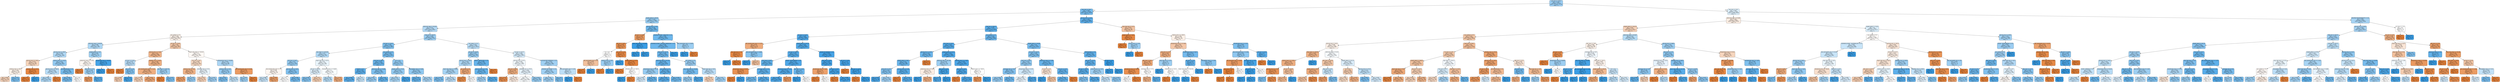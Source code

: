 digraph Tree {
node [shape=box, style="filled, rounded", color="black", fontname="helvetica"] ;
edge [fontname="helvetica"] ;
0 [label="po2_min <= 193.5\ngini = 0.442\nsamples = 40736\nvalue = [13458, 27278]\nclass = 1", fillcolor="#9bcdf2"] ;
1 [label="bun_min <= 16.5\ngini = 0.364\nsamples = 23249\nvalue = [5570, 17679]\nclass = 1", fillcolor="#77bced"] ;
0 -> 1 [labeldistance=2.5, labelangle=45, headlabel="True"] ;
3 [label="weight_admit <= 88.45\ngini = 0.438\nsamples = 11404\nvalue = [3701, 7703]\nclass = 1", fillcolor="#98ccf1"] ;
1 -> 3 ;
7 [label="admission_age <= 50.043\ngini = 0.472\nsamples = 7548\nvalue = [2878, 4670]\nclass = 1", fillcolor="#b3d9f5"] ;
3 -> 7 ;
15 [label="gcs_verbal <= 1.5\ngini = 0.498\nsamples = 1861\nvalue = [982, 879]\nclass = 0", fillcolor="#fcf2ea"] ;
7 -> 15 ;
455 [label="admission_age <= 48.919\ngini = 0.468\nsamples = 794\nvalue = [297, 497]\nclass = 1", fillcolor="#afd8f5"] ;
15 -> 455 ;
517 [label="glucose_max <= 109.5\ngini = 0.468\nsamples = 747\nvalue = [281, 466]\nclass = 1", fillcolor="#b0d8f5"] ;
455 -> 517 ;
565 [label="glucose_min.2 <= 99.5\ngini = 0.479\nsamples = 158\nvalue = [95, 63]\nclass = 0", fillcolor="#f6d5bc"] ;
517 -> 565 ;
573 [label="totalco2_max <= 28.5\ngini = 0.498\nsamples = 132\nvalue = [70, 62]\nclass = 0", fillcolor="#fcf1e8"] ;
565 -> 573 ;
575 [label="gini = 0.493\nsamples = 104\nvalue = [63, 41]\nclass = 0", fillcolor="#f6d3ba"] ;
573 -> 575 ;
576 [label="gini = 0.375\nsamples = 28\nvalue = [7, 21]\nclass = 1", fillcolor="#7bbeee"] ;
573 -> 576 ;
574 [label="platelets_max <= 373.5\ngini = 0.074\nsamples = 26\nvalue = [25, 1]\nclass = 0", fillcolor="#e68641"] ;
565 -> 574 ;
577 [label="gini = 0.0\nsamples = 25\nvalue = [25, 0]\nclass = 0", fillcolor="#e58139"] ;
574 -> 577 ;
578 [label="gini = 0.0\nsamples = 1\nvalue = [0, 1]\nclass = 1", fillcolor="#399de5"] ;
574 -> 578 ;
566 [label="sodium_max.1 <= 141.5\ngini = 0.432\nsamples = 589\nvalue = [186, 403]\nclass = 1", fillcolor="#94caf1"] ;
517 -> 566 ;
567 [label="glucose_max.2 <= 400.5\ngini = 0.476\nsamples = 300\nvalue = [117, 183]\nclass = 1", fillcolor="#b8dcf6"] ;
566 -> 567 ;
569 [label="gini = 0.467\nsamples = 291\nvalue = [108, 183]\nclass = 1", fillcolor="#aed7f4"] ;
567 -> 569 ;
570 [label="gini = 0.0\nsamples = 9\nvalue = [9, 0]\nclass = 0", fillcolor="#e58139"] ;
567 -> 570 ;
568 [label="BLACK/AFRICAN <= 0.5\ngini = 0.364\nsamples = 289\nvalue = [69, 220]\nclass = 1", fillcolor="#77bced"] ;
566 -> 568 ;
571 [label="gini = 0.364\nsamples = 287\nvalue = [68, 219]\nclass = 1", fillcolor="#76bbed"] ;
568 -> 571 ;
572 [label="gini = nan\nsamples = 2\nvalue = [1, 1]\nclass = 0", fillcolor="#ffffff"] ;
568 -> 572 ;
518 [label="weight_admit <= 79.7\ngini = 0.465\nsamples = 47\nvalue = [16, 31]\nclass = 1", fillcolor="#9fd0f2"] ;
455 -> 518 ;
537 [label="potassium_max.1 <= 4.05\ngini = 0.5\nsamples = 29\nvalue = [15, 14]\nclass = 0", fillcolor="#fdf7f2"] ;
518 -> 537 ;
543 [label="gini = 0.0\nsamples = 8\nvalue = [8, 0]\nclass = 0", fillcolor="#e58139"] ;
537 -> 543 ;
544 [label="dbp_max <= 72.5\ngini = 0.444\nsamples = 21\nvalue = [7, 14]\nclass = 1", fillcolor="#9ccef2"] ;
537 -> 544 ;
547 [label="gini = 0.278\nsamples = 6\nvalue = [5, 1]\nclass = 0", fillcolor="#ea9a61"] ;
544 -> 547 ;
548 [label="gini = 0.231\nsamples = 15\nvalue = [2, 13]\nclass = 1", fillcolor="#57ace9"] ;
544 -> 548 ;
538 [label="temperature_min <= 36.915\ngini = 0.111\nsamples = 18\nvalue = [1, 17]\nclass = 1", fillcolor="#45a3e7"] ;
518 -> 538 ;
541 [label="gini = 0.0\nsamples = 17\nvalue = [0, 17]\nclass = 1", fillcolor="#399de5"] ;
538 -> 541 ;
542 [label="gini = 0.0\nsamples = 1\nvalue = [1, 0]\nclass = 0", fillcolor="#e58139"] ;
538 -> 542 ;
456 [label="pt_max <= 13.95\ngini = 0.46\nsamples = 1067\nvalue = [685, 382]\nclass = 0", fillcolor="#f3c7a7"] ;
15 -> 456 ;
461 [label="calcium_min.1 <= 6.65\ngini = 0.41\nsamples = 689\nvalue = [491, 198]\nclass = 0", fillcolor="#efb489"] ;
456 -> 461 ;
501 [label="pt_max <= 11.05\ngini = 0.473\nsamples = 26\nvalue = [10, 16]\nclass = 1", fillcolor="#b5daf5"] ;
461 -> 501 ;
511 [label="gini = 0.0\nsamples = 4\nvalue = [4, 0]\nclass = 0", fillcolor="#e58139"] ;
501 -> 511 ;
512 [label="wbc_min <= 5.6\ngini = 0.397\nsamples = 22\nvalue = [6, 16]\nclass = 1", fillcolor="#83c2ef"] ;
501 -> 512 ;
513 [label="gini = 0.469\nsamples = 8\nvalue = [5, 3]\nclass = 0", fillcolor="#f5cdb0"] ;
512 -> 513 ;
514 [label="gini = 0.133\nsamples = 14\nvalue = [1, 13]\nclass = 1", fillcolor="#48a5e7"] ;
512 -> 514 ;
502 [label="platelets_min <= 416.5\ngini = 0.398\nsamples = 663\nvalue = [481, 182]\nclass = 0", fillcolor="#efb184"] ;
461 -> 502 ;
505 [label="abs_lymphocytes_max <= 1.213\ngini = 0.388\nsamples = 645\nvalue = [475, 170]\nclass = 0", fillcolor="#eeae80"] ;
502 -> 505 ;
509 [label="gini = 0.476\nsamples = 141\nvalue = [86, 55]\nclass = 0", fillcolor="#f6d2b8"] ;
505 -> 509 ;
510 [label="gini = 0.352\nsamples = 504\nvalue = [389, 115]\nclass = 0", fillcolor="#eda674"] ;
505 -> 510 ;
506 [label="sbp_mean <= 105.725\ngini = 0.444\nsamples = 18\nvalue = [6, 12]\nclass = 1", fillcolor="#9ccef2"] ;
502 -> 506 ;
507 [label="gini = 0.0\nsamples = 2\nvalue = [2, 0]\nclass = 0", fillcolor="#e58139"] ;
506 -> 507 ;
508 [label="gini = 0.375\nsamples = 16\nvalue = [4, 12]\nclass = 1", fillcolor="#7bbeee"] ;
506 -> 508 ;
462 [label="heart_rate_mean <= 103.45\ngini = 0.5\nsamples = 378\nvalue = [194, 184]\nclass = 0", fillcolor="#fef9f5"] ;
456 -> 462 ;
477 [label="bun_min <= 8.5\ngini = 0.485\nsamples = 252\nvalue = [148, 104]\nclass = 0", fillcolor="#f7dac4"] ;
462 -> 477 ;
479 [label="totalco2_max <= 29.5\ngini = 0.403\nsamples = 118\nvalue = [85, 33]\nclass = 0", fillcolor="#efb286"] ;
477 -> 479 ;
481 [label="gini = 0.327\nsamples = 99\nvalue = [79, 20]\nclass = 0", fillcolor="#eca16b"] ;
479 -> 481 ;
482 [label="gini = 0.375\nsamples = 19\nvalue = [6, 13]\nclass = 1", fillcolor="#94caf1"] ;
479 -> 482 ;
480 [label="aniongap_max <= 13.5\ngini = 0.498\nsamples = 134\nvalue = [63, 71]\nclass = 1", fillcolor="#e9f4fc"] ;
477 -> 480 ;
519 [label="gini = 0.476\nsamples = 64\nvalue = [39, 25]\nclass = 0", fillcolor="#f6d2b8"] ;
480 -> 519 ;
520 [label="gini = 0.451\nsamples = 70\nvalue = [24, 46]\nclass = 1", fillcolor="#a0d0f3"] ;
480 -> 520 ;
478 [label="temperature_max <= 39.845\ngini = 0.464\nsamples = 126\nvalue = [46, 80]\nclass = 1", fillcolor="#abd5f4"] ;
462 -> 478 ;
551 [label="totalco2_max <= 26.5\ngini = 0.432\nsamples = 114\nvalue = [36, 78]\nclass = 1", fillcolor="#94caf1"] ;
478 -> 551 ;
559 [label="gini = 0.427\nsamples = 65\nvalue = [16, 49]\nclass = 1", fillcolor="#7abded"] ;
551 -> 559 ;
560 [label="gini = 0.455\nsamples = 49\nvalue = [20, 29]\nclass = 1", fillcolor="#c2e1f7"] ;
551 -> 560 ;
552 [label="abs_lymphocytes_min <= 0.106\ngini = 0.278\nsamples = 12\nvalue = [10, 2]\nclass = 0", fillcolor="#ea9a61"] ;
478 -> 552 ;
557 [label="gini = 0.444\nsamples = 3\nvalue = [1, 2]\nclass = 1", fillcolor="#9ccef2"] ;
552 -> 557 ;
558 [label="gini = 0.0\nsamples = 9\nvalue = [9, 0]\nclass = 0", fillcolor="#e58139"] ;
552 -> 558 ;
16 [label="mbp_min <= 58.25\ngini = 0.444\nsamples = 5687\nvalue = [1896, 3791]\nclass = 1", fillcolor="#9ccef2"] ;
7 -> 16 ;
19 [label="pt_max <= 12.45\ngini = 0.391\nsamples = 2700\nvalue = [719, 1981]\nclass = 1", fillcolor="#81c1ee"] ;
16 -> 19 ;
215 [label="sbp_mean <= 116.626\ngini = 0.47\nsamples = 553\nvalue = [209, 344]\nclass = 1", fillcolor="#b1d9f5"] ;
19 -> 215 ;
233 [label="po2_min <= 42.5\ngini = 0.47\nsamples = 352\nvalue = [114, 238]\nclass = 1", fillcolor="#98ccf1"] ;
215 -> 233 ;
351 [label="abs_lymphocytes_min <= 1.3\ngini = 0.499\nsamples = 81\nvalue = [42, 39]\nclass = 0", fillcolor="#fdf6f1"] ;
233 -> 351 ;
387 [label="gini = 0.486\nsamples = 60\nvalue = [25, 35]\nclass = 1", fillcolor="#c6e3f8"] ;
351 -> 387 ;
388 [label="gini = 0.308\nsamples = 21\nvalue = [17, 4]\nclass = 0", fillcolor="#eb9f68"] ;
351 -> 388 ;
352 [label="glucose_max <= 110.5\ngini = 0.39\nsamples = 271\nvalue = [72, 199]\nclass = 1", fillcolor="#81c0ee"] ;
233 -> 352 ;
355 [label="gini = 0.5\nsamples = 42\nvalue = [21, 21]\nclass = 0", fillcolor="#ffffff"] ;
352 -> 355 ;
356 [label="gini = 0.346\nsamples = 229\nvalue = [51, 178]\nclass = 1", fillcolor="#72b9ec"] ;
352 -> 356 ;
234 [label="heart_rate_max <= 97.5\ngini = nan\nsamples = 201\nvalue = [95, 106]\nclass = 1", fillcolor="#eaf5fc"] ;
215 -> 234 ;
241 [label="ptt_min <= 27.45\ngini = 0.495\nsamples = 89\nvalue = [40, 49]\nclass = 1", fillcolor="#dbedfa"] ;
234 -> 241 ;
303 [label="gini = 0.397\nsamples = 44\nvalue = [12, 32]\nclass = 1", fillcolor="#83c2ef"] ;
241 -> 303 ;
304 [label="gini = 0.47\nsamples = 45\nvalue = [28, 17]\nclass = 0", fillcolor="#f5ceb1"] ;
241 -> 304 ;
242 [label="hematocrit_min.1 <= 36.85\ngini = 0.5\nsamples = 112\nvalue = [55, 57]\nclass = 1", fillcolor="#f8fcfe"] ;
234 -> 242 ;
253 [label="gini = 0.475\nsamples = 80\nvalue = [31, 49]\nclass = 1", fillcolor="#b6dbf5"] ;
242 -> 253 ;
254 [label="gini = 0.375\nsamples = 32\nvalue = [24, 8]\nclass = 0", fillcolor="#eeab7b"] ;
242 -> 254 ;
216 [label="gcs_verbal <= 4.5\ngini = 0.362\nsamples = 2147\nvalue = [510, 1637]\nclass = 1", fillcolor="#77bced"] ;
19 -> 216 ;
219 [label="po2_min <= 98.5\ngini = 0.319\nsamples = 1392\nvalue = [277, 1115]\nclass = 1", fillcolor="#6ab5eb"] ;
216 -> 219 ;
227 [label="ASIAN <= 0.5\ngini = 0.314\nsamples = 803\nvalue = [125, 678]\nclass = 1", fillcolor="#5eafea"] ;
219 -> 227 ;
231 [label="gini = 0.256\nsamples = 786\nvalue = [118, 668]\nclass = 1", fillcolor="#5caeea"] ;
227 -> 231 ;
232 [label="gini = 0.5\nsamples = 17\nvalue = [7, 10]\nclass = 1", fillcolor="#c4e2f7"] ;
227 -> 232 ;
228 [label="admission_age <= 72.983\ngini = 0.393\nsamples = 589\nvalue = [152, 437]\nclass = 1", fillcolor="#7ebfee"] ;
219 -> 228 ;
229 [label="gini = 0.437\nsamples = 323\nvalue = [105, 218]\nclass = 1", fillcolor="#98ccf2"] ;
228 -> 229 ;
230 [label="gini = 0.29\nsamples = 266\nvalue = [47, 219]\nclass = 1", fillcolor="#63b2eb"] ;
228 -> 230 ;
220 [label="M <= 0.5\ngini = 0.427\nsamples = 755\nvalue = [233, 522]\nclass = 1", fillcolor="#91c9f1"] ;
216 -> 220 ;
221 [label="weight_admit <= 79.45\ngini = 0.431\nsamples = 373\nvalue = [117, 256]\nclass = 1", fillcolor="#93caf1"] ;
220 -> 221 ;
225 [label="gini = 0.431\nsamples = 315\nvalue = [114, 201]\nclass = 1", fillcolor="#a9d5f4"] ;
221 -> 225 ;
226 [label="gini = nan\nsamples = 58\nvalue = [3, 55]\nclass = 1", fillcolor="#44a2e6"] ;
221 -> 226 ;
222 [label="hemoglobin_min.1 <= 8.65\ngini = 0.423\nsamples = 382\nvalue = [116, 266]\nclass = 1", fillcolor="#8fc8f0"] ;
220 -> 222 ;
223 [label="gini = 0.287\nsamples = 115\nvalue = [20, 95]\nclass = 1", fillcolor="#63b2ea"] ;
222 -> 223 ;
224 [label="gini = 0.461\nsamples = 267\nvalue = [96, 171]\nclass = 1", fillcolor="#a8d4f4"] ;
222 -> 224 ;
20 [label="gcs_motor <= 5.5\ngini = 0.478\nsamples = 2987\nvalue = [1177, 1810]\nclass = 1", fillcolor="#baddf6"] ;
16 -> 20 ;
29 [label="ptt_max <= 38.95\ngini = 0.437\nsamples = 1126\nvalue = [363, 763]\nclass = 1", fillcolor="#97ccf1"] ;
20 -> 29 ;
37 [label="glucose_max <= 383.0\ngini = 0.464\nsamples = 847\nvalue = [310, 537]\nclass = 1", fillcolor="#abd6f4"] ;
29 -> 37 ;
135 [label="heart_rate_mean <= 75.921\ngini = 0.458\nsamples = 826\nvalue = [294, 532]\nclass = 1", fillcolor="#a6d3f3"] ;
37 -> 135 ;
145 [label="gini = 0.377\nsamples = 218\nvalue = [55, 163]\nclass = 1", fillcolor="#7cbeee"] ;
135 -> 145 ;
146 [label="gini = 0.477\nsamples = 608\nvalue = [239, 369]\nclass = 1", fillcolor="#b9dcf6"] ;
135 -> 146 ;
136 [label="gcs_verbal <= 0.5\ngini = 0.363\nsamples = 21\nvalue = [16, 5]\nclass = 0", fillcolor="#eda877"] ;
37 -> 136 ;
139 [label="gini = 0.219\nsamples = 13\nvalue = [12, 1]\nclass = 0", fillcolor="#e78c49"] ;
136 -> 139 ;
140 [label="gini = 0.48\nsamples = 8\nvalue = [4, 4]\nclass = 0", fillcolor="#ffffff"] ;
136 -> 140 ;
38 [label="WHITE - BRAZILIAN <= 0.5\ngini = 0.308\nsamples = 279\nvalue = [53, 226]\nclass = 1", fillcolor="#67b4eb"] ;
29 -> 38 ;
47 [label="calcium_max.1 <= 7.45\ngini = 0.308\nsamples = 278\nvalue = [52, 226]\nclass = 1", fillcolor="#67b4eb"] ;
38 -> 47 ;
91 [label="gini = 0.454\nsamples = 66\nvalue = [23, 43]\nclass = 1", fillcolor="#a3d1f3"] ;
47 -> 91 ;
92 [label="gini = 0.236\nsamples = 212\nvalue = [29, 183]\nclass = 1", fillcolor="#58ade9"] ;
47 -> 92 ;
48 [label="gini = nan\nsamples = 1\nvalue = [1, 0]\nclass = 0", fillcolor="#e58139"] ;
38 -> 48 ;
30 [label="pt_max <= 15.15\ngini = 0.492\nsamples = 1861\nvalue = [814, 1047]\nclass = 1", fillcolor="#d3e9f9"] ;
20 -> 30 ;
35 [label="glucose_max <= 97.5\ngini = 0.499\nsamples = 1269\nvalue = [611, 658]\nclass = 1", fillcolor="#f1f8fd"] ;
30 -> 35 ;
137 [label="wbc_min <= 8.55\ngini = 0.385\nsamples = 77\nvalue = [57, 20]\nclass = 0", fillcolor="#eead7e"] ;
35 -> 137 ;
143 [label="gini = 0.172\nsamples = 42\nvalue = [38, 4]\nclass = 0", fillcolor="#e88e4e"] ;
137 -> 143 ;
144 [label="gini = 0.496\nsamples = 35\nvalue = [19, 16]\nclass = 0", fillcolor="#fbebe0"] ;
137 -> 144 ;
138 [label="platelets_min <= 275.5\ngini = 0.498\nsamples = 1192\nvalue = [554, 638]\nclass = 1", fillcolor="#e5f2fc"] ;
35 -> 138 ;
141 [label="gini = 0.5\nsamples = 1003\nvalue = [494, 509]\nclass = 1", fillcolor="#f9fcfe"] ;
138 -> 141 ;
142 [label="gini = 0.433\nsamples = 189\nvalue = [60, 129]\nclass = 1", fillcolor="#95cbf1"] ;
138 -> 142 ;
36 [label="BLACK/CAPE VERDEAN <= 0.5\ngini = 0.451\nsamples = 592\nvalue = [203, 389]\nclass = 1", fillcolor="#a0d0f3"] ;
30 -> 36 ;
79 [label="HISPANIC OR LATINO <= 0.5\ngini = 0.45\nsamples = 587\nvalue = [201, 386]\nclass = 1", fillcolor="#a0d0f3"] ;
36 -> 79 ;
83 [label="gini = 0.45\nsamples = 583\nvalue = [200, 383]\nclass = 1", fillcolor="#a0d0f3"] ;
79 -> 83 ;
84 [label="gini = nan\nsamples = 4\nvalue = [1, 3]\nclass = 1", fillcolor="#7bbeee"] ;
79 -> 84 ;
80 [label="abs_eosinophils_max <= 0.05\ngini = 0.5\nsamples = 5\nvalue = [2, 3]\nclass = 1", fillcolor="#bddef6"] ;
36 -> 80 ;
81 [label="gini = 0.0\nsamples = 3\nvalue = [0, 3]\nclass = 1", fillcolor="#399de5"] ;
80 -> 81 ;
82 [label="gini = 0.0\nsamples = 2\nvalue = [2, 0]\nclass = 0", fillcolor="#e58139"] ;
80 -> 82 ;
8 [label="glucose_max <= 76.5\ngini = 0.336\nsamples = 3856\nvalue = [823, 3033]\nclass = 1", fillcolor="#6fb8ec"] ;
3 -> 8 ;
23 [label="ph_min <= 7.485\ngini = 0.283\nsamples = 41\nvalue = [34, 7]\nclass = 0", fillcolor="#ea9b62"] ;
8 -> 23 ;
173 [label="sbp_min <= 90.5\ngini = 0.283\nsamples = 39\nvalue = [34, 5]\nclass = 0", fillcolor="#e99456"] ;
23 -> 173 ;
199 [label="M <= 0.5\ngini = 0.5\nsamples = 6\nvalue = [3, 3]\nclass = 0", fillcolor="#ffffff"] ;
173 -> 199 ;
203 [label="abs_eosinophils_min <= inf\ngini = 0.444\nsamples = 3\nvalue = [2, 1]\nclass = 0", fillcolor="#f2c09c"] ;
199 -> 203 ;
211 [label="gini = 0.0\nsamples = 2\nvalue = [2, 0]\nclass = 0", fillcolor="#e58139"] ;
203 -> 211 ;
212 [label="gini = 0.0\nsamples = 1\nvalue = [0, 1]\nclass = 1", fillcolor="#399de5"] ;
203 -> 212 ;
204 [label="totalco2_max <= 30.5\ngini = 0.444\nsamples = 3\nvalue = [1, 2]\nclass = 1", fillcolor="#9ccef2"] ;
199 -> 204 ;
205 [label="gini = 0.0\nsamples = 1\nvalue = [1, 0]\nclass = 0", fillcolor="#e58139"] ;
204 -> 205 ;
206 [label="gini = 0.0\nsamples = 2\nvalue = [0, 2]\nclass = 1", fillcolor="#399de5"] ;
204 -> 206 ;
200 [label="wbc_min <= 3.25\ngini = 0.114\nsamples = 33\nvalue = [31, 2]\nclass = 0", fillcolor="#e78946"] ;
173 -> 200 ;
201 [label="gini = 0.0\nsamples = 1\nvalue = [0, 1]\nclass = 1", fillcolor="#399de5"] ;
200 -> 201 ;
202 [label="weight_admit <= 117.8\ngini = 0.061\nsamples = 32\nvalue = [31, 1]\nclass = 0", fillcolor="#e6853f"] ;
200 -> 202 ;
207 [label="gini = 0.0\nsamples = 30\nvalue = [30, 0]\nclass = 0", fillcolor="#e58139"] ;
202 -> 207 ;
208 [label="chloride_max.1 <= 105.0\ngini = 0.5\nsamples = 2\nvalue = [1, 1]\nclass = 0", fillcolor="#ffffff"] ;
202 -> 208 ;
209 [label="gini = 0.0\nsamples = 1\nvalue = [0, 1]\nclass = 1", fillcolor="#399de5"] ;
208 -> 209 ;
210 [label="gini = 0.0\nsamples = 1\nvalue = [1, 0]\nclass = 0", fillcolor="#e58139"] ;
208 -> 210 ;
174 [label="heart_rate_mean <= 93.562\ngini = nan\nsamples = 2\nvalue = [0, 2]\nclass = 1", fillcolor="#399de5"] ;
23 -> 174 ;
181 [label="gini = -4.0\nsamples = 1\nvalue = [0, 1]\nclass = 1", fillcolor="#399de5"] ;
174 -> 181 ;
182 [label="gini = 0.0\nsamples = 1\nvalue = [0, 1]\nclass = 1", fillcolor="#399de5"] ;
174 -> 182 ;
24 [label="HISPANIC/LATINO - MEXICAN <= 0.5\ngini = 0.328\nsamples = 3815\nvalue = [789, 3026]\nclass = 1", fillcolor="#6db7ec"] ;
8 -> 24 ;
31 [label="HISPANIC/LATINO - CENTRAL AMERICAN <= 0.5\ngini = 0.328\nsamples = 3812\nvalue = [788, 3024]\nclass = 1", fillcolor="#6db7ec"] ;
24 -> 31 ;
149 [label="mbp_min <= 70.75\ngini = 0.328\nsamples = 3810\nvalue = [788, 3022]\nclass = 1", fillcolor="#6db7ec"] ;
31 -> 149 ;
153 [label="admission_age <= 37.712\ngini = 0.296\nsamples = 3144\nvalue = [568, 2576]\nclass = 1", fillcolor="#65b3eb"] ;
149 -> 153 ;
155 [label="temperature_max <= 37.79\ngini = 0.435\nsamples = 316\nvalue = [101, 215]\nclass = 1", fillcolor="#96cbf1"] ;
153 -> 155 ;
167 [label="gini = 0.492\nsamples = 167\nvalue = [73, 94]\nclass = 1", fillcolor="#d3e9f9"] ;
155 -> 167 ;
168 [label="gini = 0.305\nsamples = 149\nvalue = [28, 121]\nclass = 1", fillcolor="#67b4eb"] ;
155 -> 168 ;
156 [label="gcs_verbal <= 4.5\ngini = 0.276\nsamples = 2828\nvalue = [467, 2361]\nclass = 1", fillcolor="#60b0ea"] ;
153 -> 156 ;
159 [label="gini = 0.232\nsamples = 1717\nvalue = [230, 1487]\nclass = 1", fillcolor="#58ace9"] ;
156 -> 159 ;
160 [label="gini = 0.336\nsamples = 1111\nvalue = [237, 874]\nclass = 1", fillcolor="#6fb8ec"] ;
156 -> 160 ;
154 [label="gcs_verbal <= 2.5\ngini = 0.442\nsamples = 666\nvalue = [220, 446]\nclass = 1", fillcolor="#9bcdf2"] ;
149 -> 154 ;
161 [label="resp_rate_mean <= 19.902\ngini = 0.353\nsamples = 253\nvalue = [58, 195]\nclass = 1", fillcolor="#74baed"] ;
154 -> 161 ;
165 [label="gini = 0.407\nsamples = 142\nvalue = [46, 96]\nclass = 1", fillcolor="#98ccf1"] ;
161 -> 165 ;
166 [label="gini = 0.219\nsamples = 111\nvalue = [12, 99]\nclass = 1", fillcolor="#51a9e8"] ;
161 -> 166 ;
162 [label="heart_rate_max <= 93.5\ngini = 0.477\nsamples = 413\nvalue = [162, 251]\nclass = 1", fillcolor="#b9dcf6"] ;
154 -> 162 ;
163 [label="gini = 0.476\nsamples = 77\nvalue = [47, 30]\nclass = 0", fillcolor="#f6d1b7"] ;
162 -> 163 ;
164 [label="gini = 0.45\nsamples = 336\nvalue = [115, 221]\nclass = 1", fillcolor="#a0d0f3"] ;
162 -> 164 ;
150 [label="gini = nan\nsamples = 2\nvalue = [0, 2]\nclass = 1", fillcolor="#399de5"] ;
31 -> 150 ;
32 [label="abs_monocytes_max <= 0.925\ngini = nan\nsamples = 3\nvalue = [1, 2]\nclass = 1", fillcolor="#9ccef2"] ;
24 -> 32 ;
45 [label="gini = 0.0\nsamples = 2\nvalue = [0, 2]\nclass = 1", fillcolor="#399de5"] ;
32 -> 45 ;
46 [label="gini = 0.0\nsamples = 1\nvalue = [1, 0]\nclass = 0", fillcolor="#e58139"] ;
32 -> 46 ;
4 [label="glucose_min <= 428.0\ngini = 0.266\nsamples = 11845\nvalue = [1869, 9976]\nclass = 1", fillcolor="#5eafea"] ;
1 -> 4 ;
235 [label="sbp_min <= 90.25\ngini = 0.258\nsamples = 11713\nvalue = [1783, 9930]\nclass = 1", fillcolor="#5dafea"] ;
4 -> 235 ;
349 [label="ph_max <= 7.025\ngini = 0.209\nsamples = 6856\nvalue = [814, 6042]\nclass = 1", fillcolor="#54aae9"] ;
235 -> 349 ;
405 [label="abs_lymphocytes_max <= 2.113\ngini = 0.375\nsamples = 24\nvalue = [18, 6]\nclass = 0", fillcolor="#eeab7b"] ;
349 -> 405 ;
437 [label="resp_rate_min <= 4.0\ngini = 0.111\nsamples = 17\nvalue = [16, 1]\nclass = 0", fillcolor="#e78945"] ;
405 -> 437 ;
443 [label="gini = 0.0\nsamples = 1\nvalue = [0, 1]\nclass = 1", fillcolor="#399de5"] ;
437 -> 443 ;
444 [label="gini = 0.0\nsamples = 16\nvalue = [16, 0]\nclass = 0", fillcolor="#e58139"] ;
437 -> 444 ;
438 [label="abs_eosinophils_min <= 0.009\ngini = 0.408\nsamples = 7\nvalue = [2, 5]\nclass = 1", fillcolor="#88c4ef"] ;
405 -> 438 ;
441 [label="gini = 0.0\nsamples = 4\nvalue = [0, 4]\nclass = 1", fillcolor="#399de5"] ;
438 -> 441 ;
442 [label="gini = 0.0\nsamples = 3\nvalue = [2, 1]\nclass = 0", fillcolor="#f2c09c"] ;
438 -> 442 ;
406 [label="weight_admit <= 97.35\ngini = 0.206\nsamples = 6832\nvalue = [796, 6036]\nclass = 1", fillcolor="#53aae8"] ;
349 -> 406 ;
409 [label="pt_max <= 16.55\ngini = 0.237\nsamples = 5077\nvalue = [699, 4378]\nclass = 1", fillcolor="#59ade9"] ;
406 -> 409 ;
413 [label="spo2_max <= 93.5\ngini = 0.277\nsamples = 3052\nvalue = [507, 2545]\nclass = 1", fillcolor="#60b1ea"] ;
409 -> 413 ;
419 [label="temperature_max <= 37.975\ngini = 0.198\nsamples = 9\nvalue = [8, 1]\nclass = 0", fillcolor="#e89152"] ;
413 -> 419 ;
427 [label="gini = 0.0\nsamples = 8\nvalue = [8, 0]\nclass = 0", fillcolor="#e58139"] ;
419 -> 427 ;
428 [label="gini = 0.0\nsamples = 1\nvalue = [0, 1]\nclass = 1", fillcolor="#399de5"] ;
419 -> 428 ;
420 [label="aniongap_max <= 14.5\ngini = 0.274\nsamples = 3043\nvalue = [499, 2544]\nclass = 1", fillcolor="#60b0ea"] ;
413 -> 420 ;
425 [label="gini = 0.337\nsamples = 1071\nvalue = [230, 841]\nclass = 1", fillcolor="#6fb8ec"] ;
420 -> 425 ;
426 [label="gini = 0.236\nsamples = 1972\nvalue = [269, 1703]\nclass = 1", fillcolor="#58ace9"] ;
420 -> 426 ;
414 [label="ASIAN - ASIAN INDIAN <= 0.5\ngini = 0.172\nsamples = 2025\nvalue = [192, 1833]\nclass = 1", fillcolor="#4ea7e8"] ;
409 -> 414 ;
417 [label="hematocrit_max.1 <= 56.1\ngini = 0.172\nsamples = 2020\nvalue = [191, 1829]\nclass = 1", fillcolor="#4ea7e8"] ;
414 -> 417 ;
429 [label="gini = 0.168\nsamples = 2014\nvalue = [186, 1828]\nclass = 1", fillcolor="#4da7e8"] ;
417 -> 429 ;
430 [label="gini = 0.278\nsamples = 6\nvalue = [5, 1]\nclass = 0", fillcolor="#ea9a61"] ;
417 -> 430 ;
418 [label="sbp_max <= 136.5\ngini = nan\nsamples = 5\nvalue = [1, 4]\nclass = 1", fillcolor="#6ab6ec"] ;
414 -> 418 ;
423 [label="gini = 0.375\nsamples = 3\nvalue = [0, 3]\nclass = 1", fillcolor="#399de5"] ;
418 -> 423 ;
424 [label="gini = 0.0\nsamples = 2\nvalue = [1, 1]\nclass = 0", fillcolor="#ffffff"] ;
418 -> 424 ;
410 [label="UNABLE TO OBTAIN <= 0.5\ngini = 0.104\nsamples = 1755\nvalue = [97, 1658]\nclass = 1", fillcolor="#45a3e7"] ;
406 -> 410 ;
411 [label="mbp_max <= 65.5\ngini = 0.104\nsamples = 1721\nvalue = [95, 1626]\nclass = 1", fillcolor="#45a3e7"] ;
410 -> 411 ;
431 [label="bicarbonate_min.1 <= 18.0\ngini = 0.32\nsamples = 5\nvalue = [4, 1]\nclass = 0", fillcolor="#eca06a"] ;
411 -> 431 ;
435 [label="gini = 0.0\nsamples = 3\nvalue = [3, 0]\nclass = 0", fillcolor="#e58139"] ;
431 -> 435 ;
436 [label="gini = 0.0\nsamples = 2\nvalue = [1, 1]\nclass = 0", fillcolor="#ffffff"] ;
431 -> 436 ;
432 [label="pt_max <= 9.85\ngini = 0.1\nsamples = 1716\nvalue = [91, 1625]\nclass = 1", fillcolor="#44a2e6"] ;
411 -> 432 ;
433 [label="gini = 0.0\nsamples = 2\nvalue = [2, 0]\nclass = 0", fillcolor="#e58139"] ;
432 -> 433 ;
434 [label="gini = 0.098\nsamples = 1714\nvalue = [89, 1625]\nclass = 1", fillcolor="#44a2e6"] ;
432 -> 434 ;
412 [label="po2_min <= 26.5\ngini = 0.117\nsamples = 34\nvalue = [2, 32]\nclass = 1", fillcolor="#45a3e7"] ;
410 -> 412 ;
415 [label="gini = 0.0\nsamples = 1\nvalue = [1, 0]\nclass = 0", fillcolor="#e58139"] ;
412 -> 415 ;
416 [label="sbp_max <= 120.5\ngini = 0.059\nsamples = 33\nvalue = [1, 32]\nclass = 1", fillcolor="#3fa0e6"] ;
412 -> 416 ;
421 [label="gini = 0.0\nsamples = 1\nvalue = [1, 0]\nclass = 0", fillcolor="#e58139"] ;
416 -> 421 ;
422 [label="gini = 0.0\nsamples = 32\nvalue = [0, 32]\nclass = 1", fillcolor="#399de5"] ;
416 -> 422 ;
350 [label="gcs_verbal <= 1.5\ngini = 0.319\nsamples = 4857\nvalue = [969, 3888]\nclass = 1", fillcolor="#6ab5eb"] ;
235 -> 350 ;
353 [label="bun_max <= 23.5\ngini = 0.228\nsamples = 1674\nvalue = [220, 1454]\nclass = 1", fillcolor="#57ace9"] ;
350 -> 353 ;
363 [label="glucose_min <= 225.5\ngini = 0.325\nsamples = 484\nvalue = [99, 385]\nclass = 1", fillcolor="#6cb6ec"] ;
353 -> 363 ;
379 [label="weight_admit <= 80.1\ngini = 0.321\nsamples = 480\nvalue = [95, 385]\nclass = 1", fillcolor="#6ab5eb"] ;
363 -> 379 ;
403 [label="pco2_min <= 31.5\ngini = 0.393\nsamples = 227\nvalue = [61, 166]\nclass = 1", fillcolor="#82c1ef"] ;
379 -> 403 ;
439 [label="gini = 0.144\nsamples = 64\nvalue = [5, 59]\nclass = 1", fillcolor="#4aa5e7"] ;
403 -> 439 ;
440 [label="gini = 0.451\nsamples = 163\nvalue = [56, 107]\nclass = 1", fillcolor="#a1d0f3"] ;
403 -> 440 ;
404 [label="calcium_min.1 <= 6.95\ngini = 0.233\nsamples = 253\nvalue = [34, 219]\nclass = 1", fillcolor="#58ace9"] ;
379 -> 404 ;
407 [label="gini = 0.0\nsamples = 2\nvalue = [2, 0]\nclass = 0", fillcolor="#e58139"] ;
404 -> 407 ;
408 [label="gini = 0.222\nsamples = 251\nvalue = [32, 219]\nclass = 1", fillcolor="#56abe9"] ;
404 -> 408 ;
380 [label="gini = 0.0\nsamples = 4\nvalue = [4, 0]\nclass = 0", fillcolor="#e58139"] ;
363 -> 380 ;
364 [label="weight_admit <= 50.15\ngini = 0.183\nsamples = 1190\nvalue = [121, 1069]\nclass = 1", fillcolor="#4fa8e8"] ;
353 -> 364 ;
369 [label="admission_age <= 82.328\ngini = 0.444\nsamples = 45\nvalue = [15, 30]\nclass = 1", fillcolor="#9ccef2"] ;
364 -> 369 ;
381 [label="potassium_min.1 <= 3.45\ngini = 0.46\nsamples = 26\nvalue = [14, 12]\nclass = 0", fillcolor="#fbede3"] ;
369 -> 381 ;
385 [label="gini = 0.0\nsamples = 7\nvalue = [0, 7]\nclass = 1", fillcolor="#399de5"] ;
381 -> 385 ;
386 [label="gini = 0.388\nsamples = 19\nvalue = [14, 5]\nclass = 0", fillcolor="#eeae80"] ;
381 -> 386 ;
382 [label="dbp_max <= 79.5\ngini = 0.278\nsamples = 19\nvalue = [1, 18]\nclass = 1", fillcolor="#44a2e6"] ;
369 -> 382 ;
383 [label="gini = 0.133\nsamples = 10\nvalue = [1, 9]\nclass = 1", fillcolor="#4fa8e8"] ;
382 -> 383 ;
384 [label="gini = 0.0\nsamples = 9\nvalue = [0, 9]\nclass = 1", fillcolor="#399de5"] ;
382 -> 384 ;
370 [label="chloride_max.1 <= 126.5\ngini = 0.168\nsamples = 1145\nvalue = [106, 1039]\nclass = 1", fillcolor="#4da7e8"] ;
364 -> 370 ;
371 [label="dbp_max <= 39.5\ngini = 0.16\nsamples = 1131\nvalue = [99, 1032]\nclass = 1", fillcolor="#4ca6e7"] ;
370 -> 371 ;
377 [label="gini = 0.0\nsamples = 2\nvalue = [2, 0]\nclass = 0", fillcolor="#e58139"] ;
371 -> 377 ;
378 [label="gini = 0.157\nsamples = 1129\nvalue = [97, 1032]\nclass = 1", fillcolor="#4ca6e7"] ;
371 -> 378 ;
372 [label="sodium_max.1 <= 165.0\ngini = 0.5\nsamples = 14\nvalue = [7, 7]\nclass = 0", fillcolor="#ffffff"] ;
370 -> 372 ;
375 [label="gini = 0.346\nsamples = 8\nvalue = [7, 1]\nclass = 0", fillcolor="#e99355"] ;
372 -> 375 ;
376 [label="gini = 0.0\nsamples = 6\nvalue = [0, 6]\nclass = 1", fillcolor="#399de5"] ;
372 -> 376 ;
354 [label="weight_admit <= 93.85\ngini = 0.36\nsamples = 3183\nvalue = [749, 2434]\nclass = 1", fillcolor="#76bbed"] ;
350 -> 354 ;
357 [label="ptt_max <= 35.45\ngini = 0.392\nsamples = 2196\nvalue = [588, 1608]\nclass = 1", fillcolor="#81c1ef"] ;
354 -> 357 ;
361 [label="spo2_min <= 94.5\ngini = 0.424\nsamples = 1471\nvalue = [448, 1023]\nclass = 1", fillcolor="#90c8f0"] ;
357 -> 361 ;
391 [label="aniongap_min <= 14.5\ngini = 0.395\nsamples = 1159\nvalue = [314, 845]\nclass = 1", fillcolor="#83c1ef"] ;
361 -> 391 ;
401 [label="gini = 0.429\nsamples = 688\nvalue = [217, 471]\nclass = 1", fillcolor="#94caf1"] ;
391 -> 401 ;
402 [label="gini = 0.322\nsamples = 471\nvalue = [97, 374]\nclass = 1", fillcolor="#6cb6ec"] ;
391 -> 402 ;
392 [label="temperature_max <= 37.97\ngini = 0.49\nsamples = 312\nvalue = [134, 178]\nclass = 1", fillcolor="#cee7f9"] ;
361 -> 392 ;
395 [label="gini = 0.497\nsamples = 283\nvalue = [131, 152]\nclass = 1", fillcolor="#e4f1fb"] ;
392 -> 395 ;
396 [label="gini = 0.185\nsamples = 29\nvalue = [3, 26]\nclass = 1", fillcolor="#50a8e8"] ;
392 -> 396 ;
362 [label="potassium_max.1 <= 3.65\ngini = 0.312\nsamples = 725\nvalue = [140, 585]\nclass = 1", fillcolor="#68b4eb"] ;
357 -> 362 ;
367 [label="inr_min <= 1.15\ngini = 0.491\nsamples = 30\nvalue = [17, 13]\nclass = 0", fillcolor="#f9e1d0"] ;
362 -> 367 ;
389 [label="gini = 0.0\nsamples = 4\nvalue = [0, 4]\nclass = 1", fillcolor="#399de5"] ;
367 -> 389 ;
390 [label="gini = 0.453\nsamples = 26\nvalue = [17, 9]\nclass = 0", fillcolor="#f3c4a2"] ;
367 -> 390 ;
368 [label="ph_min <= 7.52\ngini = 0.291\nsamples = 695\nvalue = [123, 572]\nclass = 1", fillcolor="#64b2eb"] ;
362 -> 368 ;
373 [label="gini = 0.287\nsamples = 691\nvalue = [119, 572]\nclass = 1", fillcolor="#62b1ea"] ;
368 -> 373 ;
374 [label="gini = 0.0\nsamples = 4\nvalue = [4, 0]\nclass = 0", fillcolor="#e58139"] ;
368 -> 374 ;
358 [label="PORTUGUESE <= 0.5\ngini = 0.273\nsamples = 987\nvalue = [161, 826]\nclass = 1", fillcolor="#60b0ea"] ;
354 -> 358 ;
359 [label="sbp_min <= 121.5\ngini = 0.273\nsamples = 982\nvalue = [161, 821]\nclass = 1", fillcolor="#60b0ea"] ;
358 -> 359 ;
393 [label="pt_max <= 12.25\ngini = 0.243\nsamples = 869\nvalue = [123, 746]\nclass = 1", fillcolor="#5aade9"] ;
359 -> 393 ;
399 [label="gini = 0.395\nsamples = 133\nvalue = [36, 97]\nclass = 1", fillcolor="#82c1ef"] ;
393 -> 399 ;
400 [label="gini = 0.208\nsamples = 736\nvalue = [87, 649]\nclass = 1", fillcolor="#54aae8"] ;
393 -> 400 ;
394 [label="sodium_max.1 <= 139.5\ngini = 0.446\nsamples = 113\nvalue = [38, 75]\nclass = 1", fillcolor="#9dcff2"] ;
359 -> 394 ;
397 [label="gini = 0.484\nsamples = 39\nvalue = [16, 23]\nclass = 1", fillcolor="#c3e1f7"] ;
394 -> 397 ;
398 [label="gini = 0.418\nsamples = 74\nvalue = [22, 52]\nclass = 1", fillcolor="#8dc6f0"] ;
394 -> 398 ;
360 [label="pt_max <= 11.7\ngini = nan\nsamples = 5\nvalue = [0, 5]\nclass = 1", fillcolor="#399de5"] ;
358 -> 360 ;
365 [label="gini = 0.0\nsamples = 1\nvalue = [0, 1]\nclass = 1", fillcolor="#399de5"] ;
360 -> 365 ;
366 [label="gini = 0.0\nsamples = 4\nvalue = [0, 4]\nclass = 1", fillcolor="#399de5"] ;
360 -> 366 ;
236 [label="resp_rate_max <= 22.5\ngini = 0.454\nsamples = 132\nvalue = [86, 46]\nclass = 0", fillcolor="#f3c4a3"] ;
4 -> 236 ;
247 [label="weight_admit <= 104.9\ngini = 0.1\nsamples = 38\nvalue = [36, 2]\nclass = 0", fillcolor="#e68844"] ;
236 -> 247 ;
257 [label="gini = 0.0\nsamples = 35\nvalue = [35, 0]\nclass = 0", fillcolor="#e58139"] ;
247 -> 257 ;
258 [label="calcium_min.1 <= 8.0\ngini = 0.444\nsamples = 3\nvalue = [1, 2]\nclass = 1", fillcolor="#9ccef2"] ;
247 -> 258 ;
261 [label="gini = 0.0\nsamples = 2\nvalue = [0, 2]\nclass = 1", fillcolor="#399de5"] ;
258 -> 261 ;
262 [label="gini = 0.0\nsamples = 1\nvalue = [1, 0]\nclass = 0", fillcolor="#e58139"] ;
258 -> 262 ;
248 [label="sodium_min.1 <= 140.5\ngini = 0.498\nsamples = 94\nvalue = [50, 44]\nclass = 0", fillcolor="#fcf0e7"] ;
236 -> 248 ;
255 [label="temperature_max <= 37.585\ngini = 0.46\nsamples = 67\nvalue = [43, 24]\nclass = 0", fillcolor="#f4c7a8"] ;
248 -> 255 ;
273 [label="pco2_min <= 71.5\ngini = 0.384\nsamples = 54\nvalue = [40, 14]\nclass = 0", fillcolor="#eead7e"] ;
255 -> 273 ;
277 [label="dbp_max <= 82.5\ngini = 0.384\nsamples = 51\nvalue = [39, 12]\nclass = 0", fillcolor="#eda876"] ;
273 -> 277 ;
291 [label="hematocrit_max.1 <= 28.95\ngini = 0.165\nsamples = 33\nvalue = [30, 3]\nclass = 0", fillcolor="#e88e4d"] ;
277 -> 291 ;
297 [label="gini = 0.5\nsamples = 6\nvalue = [3, 3]\nclass = 0", fillcolor="#ffffff"] ;
291 -> 297 ;
298 [label="gini = 0.0\nsamples = 27\nvalue = [27, 0]\nclass = 0", fillcolor="#e58139"] ;
291 -> 298 ;
292 [label="aniongap_max <= 17.5\ngini = 0.5\nsamples = 18\nvalue = [9, 9]\nclass = 0", fillcolor="#ffffff"] ;
277 -> 292 ;
295 [label="gini = 0.397\nsamples = 11\nvalue = [8, 3]\nclass = 0", fillcolor="#efb083"] ;
292 -> 295 ;
296 [label="gini = 0.245\nsamples = 7\nvalue = [1, 6]\nclass = 1", fillcolor="#5aade9"] ;
292 -> 296 ;
278 [label="resp_rate_min <= 11.5\ngini = nan\nsamples = 3\nvalue = [1, 2]\nclass = 1", fillcolor="#9ccef2"] ;
273 -> 278 ;
285 [label="gini = 0.0\nsamples = 1\nvalue = [0, 1]\nclass = 1", fillcolor="#399de5"] ;
278 -> 285 ;
286 [label="totalco2_min <= 41.0\ngini = 0.5\nsamples = 2\nvalue = [1, 1]\nclass = 0", fillcolor="#ffffff"] ;
278 -> 286 ;
289 [label="gini = 0.0\nsamples = 1\nvalue = [1, 0]\nclass = 0", fillcolor="#e58139"] ;
286 -> 289 ;
290 [label="gini = 0.0\nsamples = 1\nvalue = [0, 1]\nclass = 1", fillcolor="#399de5"] ;
286 -> 290 ;
274 [label="temperature_max <= 38.17\ngini = 0.355\nsamples = 13\nvalue = [3, 10]\nclass = 1", fillcolor="#74baed"] ;
255 -> 274 ;
275 [label="ph_max <= 7.37\ngini = 0.278\nsamples = 6\nvalue = [1, 5]\nclass = 1", fillcolor="#61b1ea"] ;
274 -> 275 ;
283 [label="heart_rate_mean <= 96.183\ngini = 0.5\nsamples = 2\nvalue = [1, 1]\nclass = 0", fillcolor="#ffffff"] ;
275 -> 283 ;
287 [label="gini = 0.0\nsamples = 1\nvalue = [0, 1]\nclass = 1", fillcolor="#399de5"] ;
283 -> 287 ;
288 [label="gini = 0.0\nsamples = 1\nvalue = [1, 0]\nclass = 0", fillcolor="#e58139"] ;
283 -> 288 ;
284 [label="gini = 0.0\nsamples = 4\nvalue = [0, 4]\nclass = 1", fillcolor="#399de5"] ;
275 -> 284 ;
276 [label="hemoglobin_max.1 <= 10.6\ngini = 0.408\nsamples = 7\nvalue = [2, 5]\nclass = 1", fillcolor="#88c4ef"] ;
274 -> 276 ;
281 [label="gini = 0.0\nsamples = 2\nvalue = [2, 0]\nclass = 0", fillcolor="#e58139"] ;
276 -> 281 ;
282 [label="gini = 0.0\nsamples = 5\nvalue = [0, 5]\nclass = 1", fillcolor="#399de5"] ;
276 -> 282 ;
256 [label="bicarbonate_min.1 <= 25.5\ngini = 0.384\nsamples = 27\nvalue = [7, 20]\nclass = 1", fillcolor="#7ebfee"] ;
248 -> 256 ;
259 [label="abs_monocytes_min <= 0.358\ngini = 0.365\nsamples = 20\nvalue = [6, 14]\nclass = 1", fillcolor="#8ec7f0"] ;
256 -> 259 ;
265 [label="abs_basophils_max <= 0.021\ngini = 0.278\nsamples = 6\nvalue = [5, 1]\nclass = 0", fillcolor="#ea9a61"] ;
259 -> 265 ;
269 [label="spo2_max <= 94.5\ngini = 0.278\nsamples = 4\nvalue = [4, 0]\nclass = 0", fillcolor="#e58139"] ;
265 -> 269 ;
279 [label="gini = -24.0\nsamples = 1\nvalue = [1, 0]\nclass = 0", fillcolor="#e58139"] ;
269 -> 279 ;
280 [label="gini = 0.0\nsamples = 3\nvalue = [3, 0]\nclass = 0", fillcolor="#e58139"] ;
269 -> 280 ;
270 [label="gini = nan\nsamples = 2\nvalue = [1, 1]\nclass = 0", fillcolor="#ffffff"] ;
265 -> 270 ;
266 [label="aniongap_min <= 23.5\ngini = 0.133\nsamples = 14\nvalue = [1, 13]\nclass = 1", fillcolor="#48a5e7"] ;
259 -> 266 ;
267 [label="wbc_min <= 3.15\ngini = 0.133\nsamples = 12\nvalue = [0, 12]\nclass = 1", fillcolor="#399de5"] ;
266 -> 267 ;
293 [label="gini = 0.0\nsamples = 1\nvalue = [0, 1]\nclass = 1", fillcolor="#399de5"] ;
267 -> 293 ;
294 [label="gini = 0.0\nsamples = 11\nvalue = [0, 11]\nclass = 1", fillcolor="#399de5"] ;
267 -> 294 ;
268 [label="gini = nan\nsamples = 2\nvalue = [1, 1]\nclass = 0", fillcolor="#ffffff"] ;
266 -> 268 ;
260 [label="ptt_min <= 23.25\ngini = 0.5\nsamples = 7\nvalue = [1, 6]\nclass = 1", fillcolor="#5aade9"] ;
256 -> 260 ;
313 [label="gini = 0.0\nsamples = 1\nvalue = [1, 0]\nclass = 0", fillcolor="#e58139"] ;
260 -> 313 ;
314 [label="gini = 0.0\nsamples = 6\nvalue = [0, 6]\nclass = 1", fillcolor="#399de5"] ;
260 -> 314 ;
2 [label="bun_min <= 15.5\ngini = 0.495\nsamples = 17487\nvalue = [7888, 9599]\nclass = 1", fillcolor="#dceefa"] ;
0 -> 2 [labeldistance=2.5, labelangle=-45, headlabel="False"] ;
5 [label="admission_age <= 61.866\ngini = 0.497\nsamples = 8994\nvalue = [4853, 4141]\nclass = 0", fillcolor="#fbede2"] ;
2 -> 5 ;
9 [label="weight_admit <= 104.35\ngini = 0.497\nsamples = 5157\nvalue = [3133, 2024]\nclass = 0", fillcolor="#f6d2b9"] ;
5 -> 9 ;
13 [label="gcs_verbal <= 4.5\ngini = 0.461\nsamples = 4496\nvalue = [2878, 1618]\nclass = 0", fillcolor="#f4c8a8"] ;
9 -> 13 ;
21 [label="glucose_max <= 94.5\ngini = 0.498\nsamples = 1021\nvalue = [541, 480]\nclass = 0", fillcolor="#fcf1e9"] ;
13 -> 21 ;
175 [label="mbp_mean <= 108.58\ngini = 0.406\nsamples = 180\nvalue = [129, 51]\nclass = 0", fillcolor="#efb387"] ;
21 -> 175 ;
197 [label="sodium_max.1 <= 138.5\ngini = 0.388\nsamples = 175\nvalue = [129, 46]\nclass = 0", fillcolor="#eeae80"] ;
175 -> 197 ;
213 [label="glucose_min.2 <= 72.5\ngini = 0.209\nsamples = 59\nvalue = [52, 7]\nclass = 0", fillcolor="#e89254"] ;
197 -> 213 ;
239 [label="gini = 0.375\nsamples = 4\nvalue = [1, 3]\nclass = 1", fillcolor="#7bbeee"] ;
213 -> 239 ;
240 [label="gini = 0.135\nsamples = 55\nvalue = [51, 4]\nclass = 0", fillcolor="#e78b49"] ;
213 -> 240 ;
214 [label="ptt_min <= 36.55\ngini = 0.446\nsamples = 116\nvalue = [77, 39]\nclass = 0", fillcolor="#f2c19d"] ;
197 -> 214 ;
217 [label="gini = 0.425\nsamples = 111\nvalue = [77, 34]\nclass = 0", fillcolor="#f0b990"] ;
214 -> 217 ;
218 [label="gini = 0.0\nsamples = 5\nvalue = [0, 5]\nclass = 1", fillcolor="#399de5"] ;
214 -> 218 ;
198 [label="gini = 0.0\nsamples = 5\nvalue = [0, 5]\nclass = 1", fillcolor="#399de5"] ;
175 -> 198 ;
176 [label="admission_age <= 32.24\ngini = 0.5\nsamples = 841\nvalue = [412, 429]\nclass = 1", fillcolor="#f7fbfe"] ;
21 -> 176 ;
183 [label="wbc_max <= 15.35\ngini = 0.498\nsamples = 174\nvalue = [112, 62]\nclass = 0", fillcolor="#f3c7a7"] ;
176 -> 183 ;
187 [label="weight_admit <= 80.1\ngini = 0.381\nsamples = 121\nvalue = [90, 31]\nclass = 0", fillcolor="#eeac7d"] ;
183 -> 187 ;
193 [label="gini = 0.452\nsamples = 84\nvalue = [55, 29]\nclass = 0", fillcolor="#f3c3a1"] ;
187 -> 193 ;
194 [label="gini = 0.102\nsamples = 37\nvalue = [35, 2]\nclass = 0", fillcolor="#e68844"] ;
187 -> 194 ;
188 [label="dbp_max <= 79.5\ngini = 0.486\nsamples = 53\nvalue = [22, 31]\nclass = 1", fillcolor="#c6e3f7"] ;
183 -> 188 ;
191 [label="gini = 0.305\nsamples = 16\nvalue = [13, 3]\nclass = 0", fillcolor="#eb9e67"] ;
188 -> 191 ;
192 [label="gini = 0.368\nsamples = 37\nvalue = [9, 28]\nclass = 1", fillcolor="#79bced"] ;
188 -> 192 ;
184 [label="weight_admit <= 61.15\ngini = 0.499\nsamples = 667\nvalue = [300, 367]\nclass = 1", fillcolor="#dbedfa"] ;
176 -> 184 ;
185 [label="M <= 0.5\ngini = 0.468\nsamples = 150\nvalue = [94, 56]\nclass = 0", fillcolor="#f4ccaf"] ;
184 -> 185 ;
195 [label="gini = 0.487\nsamples = 109\nvalue = [64, 45]\nclass = 0", fillcolor="#f7dac4"] ;
185 -> 195 ;
196 [label="gini = 0.375\nsamples = 41\nvalue = [30, 11]\nclass = 0", fillcolor="#efaf82"] ;
185 -> 196 ;
186 [label="glucose_min.2 <= 91.5\ngini = 0.479\nsamples = 517\nvalue = [206, 311]\nclass = 1", fillcolor="#bcdef6"] ;
184 -> 186 ;
189 [label="gini = 0.367\nsamples = 95\nvalue = [23, 72]\nclass = 1", fillcolor="#78bced"] ;
186 -> 189 ;
190 [label="gini = 0.491\nsamples = 422\nvalue = [183, 239]\nclass = 1", fillcolor="#d1e8f9"] ;
186 -> 190 ;
22 [label="spo2_min <= 95.5\ngini = 0.44\nsamples = 3475\nvalue = [2337, 1138]\nclass = 0", fillcolor="#f2be99"] ;
13 -> 22 ;
25 [label="inr_max <= 1.35\ngini = 0.464\nsamples = 2592\nvalue = [1645, 947]\nclass = 0", fillcolor="#f4caab"] ;
22 -> 25 ;
27 [label="weight_admit <= 68.05\ngini = 0.449\nsamples = 2211\nvalue = [1460, 751]\nclass = 0", fillcolor="#f2c29f"] ;
25 -> 27 ;
33 [label="heart_rate_max <= 79.5\ngini = 0.363\nsamples = 655\nvalue = [499, 156]\nclass = 0", fillcolor="#eda877"] ;
27 -> 33 ;
147 [label="gini = 0.059\nsamples = 66\nvalue = [64, 2]\nclass = 0", fillcolor="#e6853f"] ;
33 -> 147 ;
148 [label="gini = 0.386\nsamples = 589\nvalue = [435, 154]\nclass = 0", fillcolor="#eeae7f"] ;
33 -> 148 ;
34 [label="sbp_min <= 125.5\ngini = 0.472\nsamples = 1556\nvalue = [961, 595]\nclass = 0", fillcolor="#f5cfb4"] ;
27 -> 34 ;
59 [label="gini = 0.474\nsamples = 1466\nvalue = [897, 569]\nclass = 0", fillcolor="#f5d1b7"] ;
34 -> 59 ;
60 [label="gini = 0.408\nsamples = 90\nvalue = [64, 26]\nclass = 0", fillcolor="#f0b489"] ;
34 -> 60 ;
28 [label="sbp_mean <= 130.27\ngini = 0.5\nsamples = 381\nvalue = [185, 196]\nclass = 1", fillcolor="#f4f9fe"] ;
25 -> 28 ;
151 [label="bun_min <= 8.5\ngini = 0.5\nsamples = 303\nvalue = [133, 170]\nclass = 1", fillcolor="#d4eaf9"] ;
28 -> 151 ;
157 [label="gini = 0.483\nsamples = 110\nvalue = [65, 45]\nclass = 0", fillcolor="#f7d8c2"] ;
151 -> 157 ;
158 [label="gini = 0.456\nsamples = 193\nvalue = [68, 125]\nclass = 1", fillcolor="#a5d2f3"] ;
151 -> 158 ;
152 [label="mbp_max <= 124.5\ngini = nan\nsamples = 78\nvalue = [52, 26]\nclass = 0", fillcolor="#f2c09c"] ;
28 -> 152 ;
169 [label="gini = 0.444\nsamples = 67\nvalue = [50, 17]\nclass = 0", fillcolor="#eeac7c"] ;
152 -> 169 ;
170 [label="gini = nan\nsamples = 11\nvalue = [2, 9]\nclass = 1", fillcolor="#65b3eb"] ;
152 -> 170 ;
26 [label="platelets_max <= 372.0\ngini = 0.339\nsamples = 883\nvalue = [692, 191]\nclass = 0", fillcolor="#eca470"] ;
22 -> 26 ;
43 [label="glucose_max <= 145.5\ngini = 0.319\nsamples = 822\nvalue = [658, 164]\nclass = 0", fillcolor="#eba06a"] ;
26 -> 43 ;
97 [label="pt_max <= 19.9\ngini = 0.269\nsamples = 607\nvalue = [510, 97]\nclass = 0", fillcolor="#ea995f"] ;
43 -> 97 ;
107 [label="gini = 0.253\nsamples = 591\nvalue = [503, 88]\nclass = 0", fillcolor="#ea975c"] ;
97 -> 107 ;
108 [label="gini = 0.492\nsamples = 16\nvalue = [7, 9]\nclass = 1", fillcolor="#d3e9f9"] ;
97 -> 108 ;
98 [label="BLACK/AFRICAN <= 0.5\ngini = 0.429\nsamples = 215\nvalue = [148, 67]\nclass = 0", fillcolor="#f1ba93"] ;
43 -> 98 ;
101 [label="gini = 0.429\nsamples = 213\nvalue = [148, 65]\nclass = 0", fillcolor="#f0b890"] ;
98 -> 101 ;
102 [label="gini = nan\nsamples = 2\nvalue = [0, 2]\nclass = 1", fillcolor="#399de5"] ;
98 -> 102 ;
44 [label="dbp_min <= 47.5\ngini = 0.493\nsamples = 61\nvalue = [34, 27]\nclass = 0", fillcolor="#fae5d6"] ;
26 -> 44 ;
53 [label="bun_max <= 8.5\ngini = 0.346\nsamples = 18\nvalue = [4, 14]\nclass = 1", fillcolor="#72b9ec"] ;
44 -> 53 ;
87 [label="gini = 0.375\nsamples = 4\nvalue = [3, 1]\nclass = 0", fillcolor="#eeab7b"] ;
53 -> 87 ;
88 [label="gini = 0.133\nsamples = 14\nvalue = [1, 13]\nclass = 1", fillcolor="#48a5e7"] ;
53 -> 88 ;
54 [label="resp_rate_min <= 10.5\ngini = 0.422\nsamples = 43\nvalue = [30, 13]\nclass = 0", fillcolor="#f0b88f"] ;
44 -> 54 ;
75 [label="gini = 0.444\nsamples = 12\nvalue = [4, 8]\nclass = 1", fillcolor="#9ccef2"] ;
54 -> 75 ;
76 [label="gini = 0.418\nsamples = 31\nvalue = [26, 5]\nclass = 0", fillcolor="#ea995f"] ;
54 -> 76 ;
14 [label="admission_age <= 38.387\ngini = 0.474\nsamples = 661\nvalue = [255, 406]\nclass = 1", fillcolor="#b5dbf5"] ;
9 -> 14 ;
39 [label="wbc_max <= 7.65\ngini = 0.498\nsamples = 168\nvalue = [89, 79]\nclass = 0", fillcolor="#fcf1e9"] ;
14 -> 39 ;
105 [label="ptt_max <= 35.9\ngini = 0.18\nsamples = 20\nvalue = [18, 2]\nclass = 0", fillcolor="#e88f4f"] ;
39 -> 105 ;
123 [label="gini = 0.0\nsamples = 17\nvalue = [17, 0]\nclass = 0", fillcolor="#e58139"] ;
105 -> 123 ;
124 [label="temperature_max <= 36.695\ngini = 0.444\nsamples = 3\nvalue = [1, 2]\nclass = 1", fillcolor="#9ccef2"] ;
105 -> 124 ;
133 [label="gini = 0.0\nsamples = 1\nvalue = [0, 1]\nclass = 1", fillcolor="#399de5"] ;
124 -> 133 ;
134 [label="gini = 0.5\nsamples = 2\nvalue = [1, 1]\nclass = 0", fillcolor="#ffffff"] ;
124 -> 134 ;
106 [label="aniongap_min <= 10.5\ngini = 0.499\nsamples = 148\nvalue = [71, 77]\nclass = 1", fillcolor="#f0f7fd"] ;
39 -> 106 ;
109 [label="resp_rate_mean <= 20.929\ngini = 0.124\nsamples = 15\nvalue = [1, 14]\nclass = 1", fillcolor="#47a4e7"] ;
106 -> 109 ;
121 [label="ph_min <= 7.21\ngini = 0.124\nsamples = 10\nvalue = [1, 9]\nclass = 1", fillcolor="#4fa8e8"] ;
109 -> 121 ;
129 [label="gini = 0.0\nsamples = 1\nvalue = [1, 0]\nclass = 0", fillcolor="#e58139"] ;
121 -> 129 ;
130 [label="gini = 0.0\nsamples = 9\nvalue = [0, 9]\nclass = 1", fillcolor="#399de5"] ;
121 -> 130 ;
122 [label="abs_eosinophils_max <= 0.02\ngini = nan\nsamples = 5\nvalue = [0, 5]\nclass = 1", fillcolor="#399de5"] ;
109 -> 122 ;
125 [label="gini = 0.0\nsamples = 1\nvalue = [0, 1]\nclass = 1", fillcolor="#399de5"] ;
122 -> 125 ;
126 [label="gini = 0.0\nsamples = 4\nvalue = [0, 4]\nclass = 1", fillcolor="#399de5"] ;
122 -> 126 ;
110 [label="mbp_max <= 101.5\ngini = 0.499\nsamples = 133\nvalue = [70, 63]\nclass = 0", fillcolor="#fcf2eb"] ;
106 -> 110 ;
113 [label="weight_admit <= 139.25\ngini = 0.426\nsamples = 52\nvalue = [36, 16]\nclass = 0", fillcolor="#f1b991"] ;
110 -> 113 ;
119 [label="gini = 0.426\nsamples = 47\nvalue = [36, 11]\nclass = 0", fillcolor="#eda876"] ;
113 -> 119 ;
120 [label="gini = nan\nsamples = 5\nvalue = [0, 5]\nclass = 1", fillcolor="#399de5"] ;
113 -> 120 ;
114 [label="M <= 0.5\ngini = 0.487\nsamples = 81\nvalue = [34, 47]\nclass = 1", fillcolor="#c8e4f8"] ;
110 -> 114 ;
117 [label="gini = 0.489\nsamples = 33\nvalue = [13, 20]\nclass = 1", fillcolor="#baddf6"] ;
114 -> 117 ;
118 [label="gini = 0.43\nsamples = 48\nvalue = [21, 27]\nclass = 1", fillcolor="#d3e9f9"] ;
114 -> 118 ;
40 [label="glucose_min <= 189.0\ngini = 0.447\nsamples = 493\nvalue = [166, 327]\nclass = 1", fillcolor="#9ecff2"] ;
14 -> 40 ;
49 [label="wbc_max <= 7.15\ngini = 0.423\nsamples = 438\nvalue = [133, 305]\nclass = 1", fillcolor="#8fc8f0"] ;
40 -> 49 ;
85 [label="hematocrit_min.1 <= 35.9\ngini = 0.498\nsamples = 73\nvalue = [34, 39]\nclass = 1", fillcolor="#e6f2fc"] ;
49 -> 85 ;
89 [label="aniongap_min <= 13.5\ngini = 0.498\nsamples = 44\nvalue = [13, 31]\nclass = 1", fillcolor="#8cc6f0"] ;
85 -> 89 ;
95 [label="gini = 0.339\nsamples = 31\nvalue = [5, 26]\nclass = 1", fillcolor="#5fb0ea"] ;
89 -> 95 ;
96 [label="gini = 0.408\nsamples = 13\nvalue = [8, 5]\nclass = 0", fillcolor="#f5d0b5"] ;
89 -> 96 ;
90 [label="calcium_max.1 <= 9.15\ngini = nan\nsamples = 29\nvalue = [21, 8]\nclass = 0", fillcolor="#efb184"] ;
85 -> 90 ;
93 [label="gini = 0.0\nsamples = 16\nvalue = [16, 0]\nclass = 0", fillcolor="#e58139"] ;
90 -> 93 ;
94 [label="gini = 0.473\nsamples = 13\nvalue = [5, 8]\nclass = 1", fillcolor="#b5daf5"] ;
90 -> 94 ;
86 [label="platelets_min <= 164.5\ngini = 0.395\nsamples = 365\nvalue = [99, 266]\nclass = 1", fillcolor="#83c1ef"] ;
49 -> 86 ;
171 [label="heart_rate_mean <= 62.747\ngini = 0.225\nsamples = 85\nvalue = [11, 74]\nclass = 1", fillcolor="#56ace9"] ;
86 -> 171 ;
179 [label="gini = 0.444\nsamples = 3\nvalue = [3, 0]\nclass = 0", fillcolor="#e58139"] ;
171 -> 179 ;
180 [label="gini = 0.214\nsamples = 82\nvalue = [8, 74]\nclass = 1", fillcolor="#4ea8e8"] ;
171 -> 180 ;
172 [label="ptt_min <= 20.95\ngini = 0.431\nsamples = 280\nvalue = [88, 192]\nclass = 1", fillcolor="#94caf1"] ;
86 -> 172 ;
177 [label="gini = 0.32\nsamples = 10\nvalue = [8, 2]\nclass = 0", fillcolor="#eca06a"] ;
172 -> 177 ;
178 [label="gini = 0.417\nsamples = 270\nvalue = [80, 190]\nclass = 1", fillcolor="#8cc6f0"] ;
172 -> 178 ;
50 [label="temperature_max <= 37.25\ngini = 0.48\nsamples = 55\nvalue = [33, 22]\nclass = 0", fillcolor="#f6d5bd"] ;
40 -> 50 ;
51 [label="dbp_mean <= 88.386\ngini = 0.264\nsamples = 32\nvalue = [27, 5]\nclass = 0", fillcolor="#ea985e"] ;
50 -> 51 ;
445 [label="resp_rate_min <= inf\ngini = 0.264\nsamples = 26\nvalue = [25, 1]\nclass = 0", fillcolor="#e68641"] ;
51 -> 445 ;
447 [label="gini = 0.0\nsamples = 25\nvalue = [25, 0]\nclass = 0", fillcolor="#e58139"] ;
445 -> 447 ;
448 [label="gini = 0.0\nsamples = 1\nvalue = [0, 1]\nclass = 1", fillcolor="#399de5"] ;
445 -> 448 ;
446 [label="bicarbonate_max.1 <= 26.5\ngini = nan\nsamples = 6\nvalue = [2, 4]\nclass = 1", fillcolor="#9ccef2"] ;
51 -> 446 ;
449 [label="gini = 0.0\nsamples = 4\nvalue = [0, 4]\nclass = 1", fillcolor="#399de5"] ;
446 -> 449 ;
450 [label="gini = 0.0\nsamples = 2\nvalue = [2, 0]\nclass = 0", fillcolor="#e58139"] ;
446 -> 450 ;
52 [label="bicarbonate_max.1 <= 26.5\ngini = 0.386\nsamples = 23\nvalue = [6, 17]\nclass = 1", fillcolor="#7fc0ee"] ;
50 -> 52 ;
57 [label="aniongap_max <= 21.5\ngini = 0.255\nsamples = 20\nvalue = [3, 17]\nclass = 1", fillcolor="#5caeea"] ;
52 -> 57 ;
63 [label="gini = 0.105\nsamples = 18\nvalue = [1, 17]\nclass = 1", fillcolor="#45a3e7"] ;
57 -> 63 ;
64 [label="gini = 0.0\nsamples = 2\nvalue = [2, 0]\nclass = 0", fillcolor="#e58139"] ;
57 -> 64 ;
58 [label="gini = 0.0\nsamples = 3\nvalue = [3, 0]\nclass = 0", fillcolor="#e58139"] ;
52 -> 58 ;
10 [label="weight_admit <= 79.35\ngini = nan\nsamples = 3837\nvalue = [1720, 2117]\nclass = 1", fillcolor="#daedfa"] ;
5 -> 10 ;
453 [label="gcs_verbal <= 4.5\ngini = 0.5\nsamples = 2389\nvalue = [1212, 1177]\nclass = 0", fillcolor="#fefbf9"] ;
10 -> 453 ;
459 [label="HISPANIC/LATINO - GUATEMALAN <= 0.5\ngini = 0.487\nsamples = 836\nvalue = [350, 486]\nclass = 1", fillcolor="#c8e4f8"] ;
453 -> 459 ;
465 [label="abs_eosinophils_min <= 0.118\ngini = 0.487\nsamples = 835\nvalue = [350, 485]\nclass = 1", fillcolor="#c8e4f8"] ;
459 -> 465 ;
483 [label="glucose_max <= 95.0\ngini = 0.446\nsamples = 325\nvalue = [109, 216]\nclass = 1", fillcolor="#9dcef2"] ;
465 -> 483 ;
485 [label="sbp_min <= 89.0\ngini = 0.375\nsamples = 20\nvalue = [15, 5]\nclass = 0", fillcolor="#eeab7b"] ;
483 -> 485 ;
493 [label="gini = 0.375\nsamples = 4\nvalue = [1, 3]\nclass = 1", fillcolor="#7bbeee"] ;
485 -> 493 ;
494 [label="gini = 0.219\nsamples = 16\nvalue = [14, 2]\nclass = 0", fillcolor="#e99355"] ;
485 -> 494 ;
486 [label="heart_rate_max <= 118.5\ngini = 0.426\nsamples = 305\nvalue = [94, 211]\nclass = 1", fillcolor="#91c9f1"] ;
483 -> 486 ;
515 [label="gini = 0.426\nsamples = 250\nvalue = [88, 162]\nclass = 1", fillcolor="#a5d2f3"] ;
486 -> 515 ;
516 [label="gini = nan\nsamples = 55\nvalue = [6, 49]\nclass = 1", fillcolor="#51a9e8"] ;
486 -> 516 ;
484 [label="resp_rate_max <= 24.5\ngini = 0.498\nsamples = 510\nvalue = [241, 269]\nclass = 1", fillcolor="#eaf5fc"] ;
465 -> 484 ;
489 [label="hematocrit_min.1 <= 36.45\ngini = 0.49\nsamples = 187\nvalue = [107, 80]\nclass = 0", fillcolor="#f8dfcd"] ;
484 -> 489 ;
563 [label="gini = 0.449\nsamples = 135\nvalue = [89, 46]\nclass = 0", fillcolor="#f2c29f"] ;
489 -> 563 ;
564 [label="gini = 0.453\nsamples = 52\nvalue = [18, 34]\nclass = 1", fillcolor="#a2d1f3"] ;
489 -> 564 ;
490 [label="dbp_min <= 34.5\ngini = 0.486\nsamples = 323\nvalue = [134, 189]\nclass = 1", fillcolor="#c5e2f7"] ;
484 -> 490 ;
533 [label="gini = 0.142\nsamples = 26\nvalue = [2, 24]\nclass = 1", fillcolor="#49a5e7"] ;
490 -> 533 ;
534 [label="gini = 0.494\nsamples = 297\nvalue = [132, 165]\nclass = 1", fillcolor="#d7ebfa"] ;
490 -> 534 ;
466 [label="gini = nan\nsamples = 1\nvalue = [0, 1]\nclass = 1", fillcolor="#399de5"] ;
459 -> 466 ;
460 [label="glucose_min <= 197.0\ngini = 0.494\nsamples = 1553\nvalue = [862, 691]\nclass = 0", fillcolor="#fae6d8"] ;
453 -> 460 ;
467 [label="ptt_min <= 37.15\ngini = 0.497\nsamples = 1473\nvalue = [792, 681]\nclass = 0", fillcolor="#fbede3"] ;
460 -> 467 ;
471 [label="heart_rate_max <= 102.5\ngini = 0.492\nsamples = 1313\nvalue = [738, 575]\nclass = 0", fillcolor="#f9e3d3"] ;
467 -> 471 ;
525 [label="wbc_max <= 20.75\ngini = 0.475\nsamples = 860\nvalue = [528, 332]\nclass = 0", fillcolor="#f5d0b5"] ;
471 -> 525 ;
531 [label="gini = 0.468\nsamples = 839\nvalue = [525, 314]\nclass = 0", fillcolor="#f5ccaf"] ;
525 -> 531 ;
532 [label="gini = 0.245\nsamples = 21\nvalue = [3, 18]\nclass = 1", fillcolor="#5aade9"] ;
525 -> 532 ;
526 [label="sodium_min.1 <= 132.5\ngini = 0.497\nsamples = 453\nvalue = [210, 243]\nclass = 1", fillcolor="#e4f2fb"] ;
471 -> 526 ;
529 [label="gini = 0.394\nsamples = 74\nvalue = [20, 54]\nclass = 1", fillcolor="#82c1ef"] ;
526 -> 529 ;
530 [label="gini = 0.5\nsamples = 379\nvalue = [190, 189]\nclass = 0", fillcolor="#fffefe"] ;
526 -> 530 ;
472 [label="platelets_min <= 159.0\ngini = 0.447\nsamples = 160\nvalue = [54, 106]\nclass = 1", fillcolor="#9ecff2"] ;
467 -> 472 ;
495 [label="temperature_mean <= 36.726\ngini = 0.408\nsamples = 45\nvalue = [7, 38]\nclass = 1", fillcolor="#5dafea"] ;
472 -> 495 ;
527 [label="gini = 0.231\nsamples = 17\nvalue = [2, 15]\nclass = 1", fillcolor="#53aae8"] ;
495 -> 527 ;
528 [label="gini = 0.278\nsamples = 28\nvalue = [5, 23]\nclass = 1", fillcolor="#64b2eb"] ;
495 -> 528 ;
496 [label="platelets_max <= 295.0\ngini = 0.449\nsamples = 115\nvalue = [47, 68]\nclass = 1", fillcolor="#c2e1f7"] ;
472 -> 496 ;
499 [label="gini = 0.483\nsamples = 85\nvalue = [39, 46]\nclass = 1", fillcolor="#e1f0fb"] ;
496 -> 499 ;
500 [label="gini = nan\nsamples = 30\nvalue = [8, 22]\nclass = 1", fillcolor="#81c1ee"] ;
496 -> 500 ;
468 [label="glucose_min.2 <= 236.0\ngini = 0.219\nsamples = 80\nvalue = [70, 10]\nclass = 0", fillcolor="#e99355"] ;
460 -> 468 ;
535 [label="spo2_min <= 81.0\ngini = 0.186\nsamples = 77\nvalue = [69, 8]\nclass = 0", fillcolor="#e89050"] ;
468 -> 535 ;
545 [label="gini = 0.0\nsamples = 1\nvalue = [0, 1]\nclass = 1", fillcolor="#399de5"] ;
535 -> 545 ;
546 [label="heart_rate_max <= 94.5\ngini = 0.167\nsamples = 76\nvalue = [69, 7]\nclass = 0", fillcolor="#e88e4d"] ;
535 -> 546 ;
549 [label="gini = 0.167\nsamples = 41\nvalue = [41, 0]\nclass = 0", fillcolor="#e58139"] ;
546 -> 549 ;
550 [label="gini = nan\nsamples = 35\nvalue = [28, 7]\nclass = 0", fillcolor="#eca06a"] ;
546 -> 550 ;
536 [label="abs_eosinophils_min <= inf\ngini = 0.444\nsamples = 3\nvalue = [1, 2]\nclass = 1", fillcolor="#9ccef2"] ;
468 -> 536 ;
539 [label="gini = 0.0\nsamples = 2\nvalue = [0, 2]\nclass = 1", fillcolor="#399de5"] ;
536 -> 539 ;
540 [label="gini = 0.0\nsamples = 1\nvalue = [1, 0]\nclass = 0", fillcolor="#e58139"] ;
536 -> 540 ;
454 [label="glucose_min <= 220.5\ngini = 0.455\nsamples = 1448\nvalue = [508, 940]\nclass = 1", fillcolor="#a4d2f3"] ;
10 -> 454 ;
457 [label="ASIAN - ASIAN INDIAN <= 0.5\ngini = 0.442\nsamples = 1382\nvalue = [456, 926]\nclass = 1", fillcolor="#9bcdf2"] ;
454 -> 457 ;
463 [label="gcs_verbal <= 4.5\ngini = 0.442\nsamples = 1380\nvalue = [456, 924]\nclass = 1", fillcolor="#9bcdf2"] ;
457 -> 463 ;
469 [label="dbp_max <= 142.5\ngini = 0.328\nsamples = 377\nvalue = [78, 299]\nclass = 1", fillcolor="#6db7ec"] ;
463 -> 469 ;
553 [label="inr_max <= 1.15\ngini = 0.328\nsamples = 358\nvalue = [73, 285]\nclass = 1", fillcolor="#6cb6ec"] ;
469 -> 553 ;
555 [label="gini = 0.423\nsamples = 138\nvalue = [42, 96]\nclass = 1", fillcolor="#90c8f0"] ;
553 -> 555 ;
556 [label="gini = 0.242\nsamples = 220\nvalue = [31, 189]\nclass = 1", fillcolor="#59ade9"] ;
553 -> 556 ;
554 [label="bicarbonate_max.1 <= 21.5\ngini = nan\nsamples = 19\nvalue = [5, 14]\nclass = 1", fillcolor="#80c0ee"] ;
469 -> 554 ;
561 [label="gini = 0.0\nsamples = 3\nvalue = [3, 0]\nclass = 0", fillcolor="#e58139"] ;
554 -> 561 ;
562 [label="gini = 0.415\nsamples = 16\nvalue = [2, 14]\nclass = 1", fillcolor="#55abe9"] ;
554 -> 562 ;
470 [label="heart_rate_max <= 95.5\ngini = 0.47\nsamples = 1003\nvalue = [378, 625]\nclass = 1", fillcolor="#b1d8f5"] ;
463 -> 470 ;
473 [label="inr_max <= 1.25\ngini = 0.49\nsamples = 546\nvalue = [250, 296]\nclass = 1", fillcolor="#e0f0fb"] ;
470 -> 473 ;
487 [label="gini = 0.499\nsamples = 407\nvalue = [210, 197]\nclass = 0", fillcolor="#fdf7f3"] ;
473 -> 487 ;
488 [label="gini = 0.41\nsamples = 139\nvalue = [40, 99]\nclass = 1", fillcolor="#89c5f0"] ;
473 -> 488 ;
474 [label="dbp_max <= 114.5\ngini = 0.395\nsamples = 457\nvalue = [128, 329]\nclass = 1", fillcolor="#86c3ef"] ;
470 -> 474 ;
579 [label="gini = 0.403\nsamples = 395\nvalue = [109, 286]\nclass = 1", fillcolor="#84c2ef"] ;
474 -> 579 ;
580 [label="gini = nan\nsamples = 62\nvalue = [19, 43]\nclass = 1", fillcolor="#90c8f0"] ;
474 -> 580 ;
464 [label="gini = nan\nsamples = 2\nvalue = [0, 2]\nclass = 1", fillcolor="#399de5"] ;
457 -> 464 ;
458 [label="abs_neutrophils_min <= 8.527\ngini = 0.334\nsamples = 66\nvalue = [52, 14]\nclass = 0", fillcolor="#eca36e"] ;
454 -> 458 ;
475 [label="platelets_max <= 48.0\ngini = 0.142\nsamples = 52\nvalue = [48, 4]\nclass = 0", fillcolor="#e78c49"] ;
458 -> 475 ;
491 [label="gini = 0.0\nsamples = 1\nvalue = [0, 1]\nclass = 1", fillcolor="#399de5"] ;
475 -> 491 ;
492 [label="resp_rate_mean <= 29.0\ngini = 0.111\nsamples = 51\nvalue = [48, 3]\nclass = 0", fillcolor="#e78945"] ;
475 -> 492 ;
497 [label="sbp_max <= 214.0\ngini = 0.111\nsamples = 50\nvalue = [47, 3]\nclass = 0", fillcolor="#e78946"] ;
492 -> 497 ;
503 [label="gini = 0.078\nsamples = 49\nvalue = [47, 2]\nclass = 0", fillcolor="#e68641"] ;
497 -> 503 ;
504 [label="gini = 0.0\nsamples = 1\nvalue = [0, 1]\nclass = 1", fillcolor="#399de5"] ;
497 -> 504 ;
498 [label="gini = nan\nsamples = 1\nvalue = [1, 0]\nclass = 0", fillcolor="#e58139"] ;
492 -> 498 ;
476 [label="sbp_min <= 119.5\ngini = 0.408\nsamples = 14\nvalue = [4, 10]\nclass = 1", fillcolor="#88c4ef"] ;
458 -> 476 ;
521 [label="bun_max <= 20.0\ngini = 0.278\nsamples = 11\nvalue = [1, 10]\nclass = 1", fillcolor="#4da7e8"] ;
476 -> 521 ;
523 [label="gini = 0.0\nsamples = 10\nvalue = [0, 10]\nclass = 1", fillcolor="#399de5"] ;
521 -> 523 ;
524 [label="gini = 0.0\nsamples = 1\nvalue = [1, 0]\nclass = 0", fillcolor="#e58139"] ;
521 -> 524 ;
522 [label="gini = 0.0\nsamples = 3\nvalue = [3, 0]\nclass = 0", fillcolor="#e58139"] ;
476 -> 522 ;
6 [label="MULTIPLE RACE/ETHNICITY <= 0.5\ngini = 0.459\nsamples = 8493\nvalue = [3035, 5458]\nclass = 1", fillcolor="#a7d3f3"] ;
2 -> 6 ;
11 [label="glucose_min <= 320.0\ngini = 0.459\nsamples = 8487\nvalue = [3032, 5455]\nclass = 1", fillcolor="#a7d3f3"] ;
6 -> 11 ;
17 [label="dbp_min <= 46.25\ngini = 0.451\nsamples = 8200\nvalue = [2823, 5377]\nclass = 1", fillcolor="#a1d0f3"] ;
11 -> 17 ;
237 [label="weight_admit <= 81.15\ngini = 0.412\nsamples = 4088\nvalue = [1188, 2900]\nclass = 1", fillcolor="#8ac5f0"] ;
17 -> 237 ;
319 [label="ptt_max <= 30.55\ngini = 0.45\nsamples = 2528\nvalue = [863, 1665]\nclass = 1", fillcolor="#a0d0f2"] ;
237 -> 319 ;
323 [label="glucose_min <= 124.5\ngini = 0.481\nsamples = 1099\nvalue = [442, 657]\nclass = 1", fillcolor="#bedff6"] ;
319 -> 323 ;
337 [label="ASIAN - KOREAN <= 0.5\ngini = 0.483\nsamples = 804\nvalue = [328, 476]\nclass = 1", fillcolor="#c1e1f7"] ;
323 -> 337 ;
341 [label="gini = 0.483\nsamples = 803\nvalue = [327, 476]\nclass = 1", fillcolor="#c1e0f7"] ;
337 -> 341 ;
342 [label="gini = nan\nsamples = 1\nvalue = [1, 0]\nclass = 0", fillcolor="#e58139"] ;
337 -> 342 ;
338 [label="temperature_min <= 35.915\ngini = 0.473\nsamples = 295\nvalue = [114, 181]\nclass = 1", fillcolor="#b6dbf5"] ;
323 -> 338 ;
339 [label="gini = 0.32\nsamples = 60\nvalue = [12, 48]\nclass = 1", fillcolor="#6ab6ec"] ;
338 -> 339 ;
340 [label="gini = 0.491\nsamples = 235\nvalue = [102, 133]\nclass = 1", fillcolor="#d1e8f9"] ;
338 -> 340 ;
324 [label="spo2_min <= 91.5\ngini = 0.416\nsamples = 1429\nvalue = [421, 1008]\nclass = 1", fillcolor="#8cc6f0"] ;
319 -> 324 ;
327 [label="dbp_min <= 25.5\ngini = 0.338\nsamples = 501\nvalue = [108, 393]\nclass = 1", fillcolor="#6fb8ec"] ;
324 -> 327 ;
331 [label="gini = 0.494\nsamples = 38\nvalue = [17, 21]\nclass = 1", fillcolor="#d9ecfa"] ;
327 -> 331 ;
332 [label="gini = 0.316\nsamples = 463\nvalue = [91, 372]\nclass = 1", fillcolor="#69b5eb"] ;
327 -> 332 ;
328 [label="abs_monocytes_max <= 1.447\ngini = 0.447\nsamples = 928\nvalue = [313, 615]\nclass = 1", fillcolor="#9ecff2"] ;
324 -> 328 ;
329 [label="gini = 0.478\nsamples = 533\nvalue = [210, 323]\nclass = 1", fillcolor="#baddf6"] ;
328 -> 329 ;
330 [label="gini = 0.386\nsamples = 395\nvalue = [103, 292]\nclass = 1", fillcolor="#7fc0ee"] ;
328 -> 330 ;
320 [label="bun_min <= 25.5\ngini = 0.33\nsamples = 1560\nvalue = [325, 1235]\nclass = 1", fillcolor="#6db7ec"] ;
237 -> 320 ;
321 [label="resp_rate_max <= 23.5\ngini = 0.385\nsamples = 749\nvalue = [195, 554]\nclass = 1", fillcolor="#7fbfee"] ;
320 -> 321 ;
343 [label="bicarbonate_max.1 <= 23.5\ngini = 0.466\nsamples = 230\nvalue = [85, 145]\nclass = 1", fillcolor="#add6f4"] ;
321 -> 343 ;
347 [label="gini = 0.493\nsamples = 59\nvalue = [33, 26]\nclass = 0", fillcolor="#f9e4d5"] ;
343 -> 347 ;
348 [label="gini = 0.423\nsamples = 171\nvalue = [52, 119]\nclass = 1", fillcolor="#90c8f0"] ;
343 -> 348 ;
344 [label="wbc_max <= 8.75\ngini = 0.334\nsamples = 519\nvalue = [110, 409]\nclass = 1", fillcolor="#6eb7ec"] ;
321 -> 344 ;
345 [label="gini = 0.446\nsamples = 140\nvalue = [47, 93]\nclass = 1", fillcolor="#9dcff2"] ;
344 -> 345 ;
346 [label="gini = 0.277\nsamples = 379\nvalue = [63, 316]\nclass = 1", fillcolor="#60b1ea"] ;
344 -> 346 ;
322 [label="abs_lymphocytes_max <= 1.371\ngini = 0.269\nsamples = 811\nvalue = [130, 681]\nclass = 1", fillcolor="#5fb0ea"] ;
320 -> 322 ;
325 [label="hemoglobin_max.1 <= 7.45\ngini = 0.227\nsamples = 597\nvalue = [78, 519]\nclass = 1", fillcolor="#57ace9"] ;
322 -> 325 ;
335 [label="gini = 0.5\nsamples = 16\nvalue = [8, 8]\nclass = 0", fillcolor="#ffffff"] ;
325 -> 335 ;
336 [label="gini = 0.212\nsamples = 581\nvalue = [70, 511]\nclass = 1", fillcolor="#54aae9"] ;
325 -> 336 ;
326 [label="aniongap_min <= 8.5\ngini = 0.368\nsamples = 214\nvalue = [52, 162]\nclass = 1", fillcolor="#79bced"] ;
322 -> 326 ;
333 [label="gini = 0.444\nsamples = 9\nvalue = [3, 6]\nclass = 1", fillcolor="#9ccef2"] ;
326 -> 333 ;
334 [label="gini = 0.364\nsamples = 205\nvalue = [49, 156]\nclass = 1", fillcolor="#77bced"] ;
326 -> 334 ;
238 [label="ptt_max <= 34.75\ngini = 0.479\nsamples = 4112\nvalue = [1635, 2477]\nclass = 1", fillcolor="#bcdef6"] ;
17 -> 238 ;
243 [label="weight_admit <= 87.95\ngini = 0.491\nsamples = 3019\nvalue = [1304, 1715]\nclass = 1", fillcolor="#d0e8f9"] ;
238 -> 243 ;
301 [label="resp_rate_max <= 27.25\ngini = 0.498\nsamples = 1958\nvalue = [924, 1034]\nclass = 1", fillcolor="#eaf5fc"] ;
243 -> 301 ;
311 [label="gcs_verbal <= 3.5\ngini = 0.5\nsamples = 1264\nvalue = [649, 615]\nclass = 0", fillcolor="#fef8f5"] ;
301 -> 311 ;
317 [label="gini = 0.443\nsamples = 172\nvalue = [57, 115]\nclass = 1", fillcolor="#9bcef2"] ;
311 -> 317 ;
318 [label="gini = 0.496\nsamples = 1092\nvalue = [592, 500]\nclass = 0", fillcolor="#fbebe0"] ;
311 -> 318 ;
312 [label="hemoglobin_min.1 <= 15.4\ngini = 0.478\nsamples = 694\nvalue = [275, 419]\nclass = 1", fillcolor="#bbddf6"] ;
301 -> 312 ;
315 [label="gini = 0.475\nsamples = 685\nvalue = [266, 419]\nclass = 1", fillcolor="#b7dbf6"] ;
312 -> 315 ;
316 [label="gini = 0.0\nsamples = 9\nvalue = [9, 0]\nclass = 0", fillcolor="#e58139"] ;
312 -> 316 ;
302 [label="abs_lymphocytes_min <= 1.312\ngini = 0.46\nsamples = 1061\nvalue = [380, 681]\nclass = 1", fillcolor="#a7d4f4"] ;
243 -> 302 ;
305 [label="heart_rate_max <= 118.5\ngini = 0.433\nsamples = 764\nvalue = [242, 522]\nclass = 1", fillcolor="#95caf1"] ;
302 -> 305 ;
307 [label="gini = 0.452\nsamples = 639\nvalue = [221, 418]\nclass = 1", fillcolor="#a2d1f3"] ;
305 -> 307 ;
308 [label="gini = 0.28\nsamples = 125\nvalue = [21, 104]\nclass = 1", fillcolor="#61b1ea"] ;
305 -> 308 ;
306 [label="abs_basophils_max <= 0.085\ngini = 0.498\nsamples = 297\nvalue = [138, 159]\nclass = 1", fillcolor="#e5f2fc"] ;
302 -> 306 ;
309 [label="gini = 0.5\nsamples = 261\nvalue = [130, 131]\nclass = 1", fillcolor="#fdfeff"] ;
306 -> 309 ;
310 [label="gini = 0.334\nsamples = 36\nvalue = [8, 28]\nclass = 1", fillcolor="#72b9ec"] ;
306 -> 310 ;
244 [label="glucose_max <= 124.5\ngini = 0.422\nsamples = 1093\nvalue = [331, 762]\nclass = 1", fillcolor="#8fc8f0"] ;
238 -> 244 ;
245 [label="glucose_min.2 <= 121.5\ngini = 0.485\nsamples = 395\nvalue = [163, 232]\nclass = 1", fillcolor="#c4e2f7"] ;
244 -> 245 ;
249 [label="potassium_max.1 <= 4.85\ngini = 0.478\nsamples = 381\nvalue = [149, 232]\nclass = 1", fillcolor="#b8dcf6"] ;
245 -> 249 ;
299 [label="gini = 0.492\nsamples = 300\nvalue = [133, 167]\nclass = 1", fillcolor="#d7ebfa"] ;
249 -> 299 ;
300 [label="gini = 0.294\nsamples = 81\nvalue = [16, 65]\nclass = 1", fillcolor="#6ab5eb"] ;
249 -> 300 ;
250 [label="gini = 0.0\nsamples = 14\nvalue = [14, 0]\nclass = 0", fillcolor="#e58139"] ;
245 -> 250 ;
246 [label="resp_rate_mean <= 22.065\ngini = 0.366\nsamples = 698\nvalue = [168, 530]\nclass = 1", fillcolor="#78bced"] ;
244 -> 246 ;
251 [label="gcs_min <= 14.5\ngini = 0.399\nsamples = 567\nvalue = [156, 411]\nclass = 1", fillcolor="#84c2ef"] ;
246 -> 251 ;
271 [label="gini = 0.281\nsamples = 189\nvalue = [32, 157]\nclass = 1", fillcolor="#61b1ea"] ;
251 -> 271 ;
272 [label="gini = 0.441\nsamples = 378\nvalue = [124, 254]\nclass = 1", fillcolor="#9acdf2"] ;
251 -> 272 ;
252 [label="spo2_min <= 82.0\ngini = 0.166\nsamples = 131\nvalue = [12, 119]\nclass = 1", fillcolor="#4da7e8"] ;
246 -> 252 ;
263 [label="gini = 0.0\nsamples = 6\nvalue = [3, 3]\nclass = 0", fillcolor="#ffffff"] ;
252 -> 263 ;
264 [label="gini = 0.174\nsamples = 125\nvalue = [9, 116]\nclass = 1", fillcolor="#48a5e7"] ;
252 -> 264 ;
18 [label="gcs_min <= 14.5\ngini = 0.396\nsamples = 287\nvalue = [209, 78]\nclass = 0", fillcolor="#efb083"] ;
11 -> 18 ;
41 [label="heart_rate_max <= 112.5\ngini = 0.493\nsamples = 86\nvalue = [48, 38]\nclass = 0", fillcolor="#fae5d6"] ;
18 -> 41 ;
99 [label="resp_rate_min <= 13.5\ngini = 0.49\nsamples = 63\nvalue = [42, 21]\nclass = 0", fillcolor="#f2c09c"] ;
41 -> 99 ;
103 [label="potassium_min.1 <= 3.65\ngini = 0.499\nsamples = 31\nvalue = [15, 16]\nclass = 1", fillcolor="#f3f9fd"] ;
99 -> 103 ;
127 [label="gini = 0.0\nsamples = 7\nvalue = [0, 7]\nclass = 1", fillcolor="#399de5"] ;
103 -> 127 ;
128 [label="platelets_min <= 228.0\ngini = 0.469\nsamples = 24\nvalue = [15, 9]\nclass = 0", fillcolor="#f5cdb0"] ;
103 -> 128 ;
131 [label="gini = 0.49\nsamples = 15\nvalue = [6, 9]\nclass = 1", fillcolor="#bddef6"] ;
128 -> 131 ;
132 [label="gini = 0.0\nsamples = 9\nvalue = [9, 0]\nclass = 0", fillcolor="#e58139"] ;
128 -> 132 ;
104 [label="temperature_mean <= 35.639\ngini = 0.264\nsamples = 32\nvalue = [27, 5]\nclass = 0", fillcolor="#ea985e"] ;
99 -> 104 ;
111 [label="gini = 0.0\nsamples = 3\nvalue = [0, 3]\nclass = 1", fillcolor="#399de5"] ;
104 -> 111 ;
112 [label="dbp_min <= 18.0\ngini = 0.128\nsamples = 29\nvalue = [27, 2]\nclass = 0", fillcolor="#e78a48"] ;
104 -> 112 ;
115 [label="gini = 0.0\nsamples = 1\nvalue = [0, 1]\nclass = 1", fillcolor="#399de5"] ;
112 -> 115 ;
116 [label="gini = 0.069\nsamples = 28\nvalue = [27, 1]\nclass = 0", fillcolor="#e68640"] ;
112 -> 116 ;
100 [label="gini = 0.0\nsamples = 23\nvalue = [6, 17]\nclass = 1", fillcolor="#7fc0ee"] ;
41 -> 100 ;
42 [label="wbc_min <= 2.35\ngini = 0.319\nsamples = 201\nvalue = [161, 40]\nclass = 0", fillcolor="#eba06a"] ;
18 -> 42 ;
55 [label="potassium_max.1 <= inf\ngini = 0.278\nsamples = 6\nvalue = [1, 5]\nclass = 1", fillcolor="#61b1ea"] ;
42 -> 55 ;
73 [label="gini = 0.0\nsamples = 5\nvalue = [0, 5]\nclass = 1", fillcolor="#399de5"] ;
55 -> 73 ;
74 [label="gini = 0.0\nsamples = 1\nvalue = [1, 0]\nclass = 0", fillcolor="#e58139"] ;
55 -> 74 ;
56 [label="resp_rate_mean <= 20.348\ngini = 0.295\nsamples = 195\nvalue = [160, 35]\nclass = 0", fillcolor="#eb9d64"] ;
42 -> 56 ;
61 [label="sbp_mean <= 179.9\ngini = 0.295\nsamples = 144\nvalue = [127, 17]\nclass = 0", fillcolor="#e89254"] ;
56 -> 61 ;
67 [label="ptt_min <= 21.9\ngini = 0.208\nsamples = 142\nvalue = [125, 17]\nclass = 0", fillcolor="#e99254"] ;
61 -> 67 ;
77 [label="gini = 0.49\nsamples = 7\nvalue = [3, 4]\nclass = 1", fillcolor="#cee6f8"] ;
67 -> 77 ;
78 [label="gini = 0.174\nsamples = 135\nvalue = [122, 13]\nclass = 0", fillcolor="#e88e4e"] ;
67 -> 78 ;
68 [label="gini = nan\nsamples = 2\nvalue = [2, 0]\nclass = 0", fillcolor="#e58139"] ;
61 -> 68 ;
62 [label="pt_min <= 15.35\ngini = nan\nsamples = 51\nvalue = [33, 18]\nclass = 0", fillcolor="#f3c6a5"] ;
56 -> 62 ;
65 [label="abs_lymphocytes_min <= 1.139\ngini = 0.285\nsamples = 29\nvalue = [24, 5]\nclass = 0", fillcolor="#ea9b62"] ;
62 -> 65 ;
71 [label="gini = 0.0\nsamples = 20\nvalue = [20, 0]\nclass = 0", fillcolor="#e58139"] ;
65 -> 71 ;
72 [label="gini = 0.494\nsamples = 9\nvalue = [4, 5]\nclass = 1", fillcolor="#d7ebfa"] ;
65 -> 72 ;
66 [label="hemoglobin_max.1 <= 13.1\ngini = 0.483\nsamples = 22\nvalue = [9, 13]\nclass = 1", fillcolor="#c2e1f7"] ;
62 -> 66 ;
69 [label="gini = 0.36\nsamples = 17\nvalue = [4, 13]\nclass = 1", fillcolor="#76bbed"] ;
66 -> 69 ;
70 [label="gini = 0.0\nsamples = 5\nvalue = [5, 0]\nclass = 0", fillcolor="#e58139"] ;
66 -> 70 ;
12 [label="inr_max <= 1.15\ngini = nan\nsamples = 6\nvalue = [3, 3]\nclass = 0", fillcolor="#ffffff"] ;
6 -> 12 ;
451 [label="gini = 0.0\nsamples = 3\nvalue = [3, 0]\nclass = 0", fillcolor="#e58139"] ;
12 -> 451 ;
452 [label="gini = 0.0\nsamples = 3\nvalue = [0, 3]\nclass = 1", fillcolor="#399de5"] ;
12 -> 452 ;
}